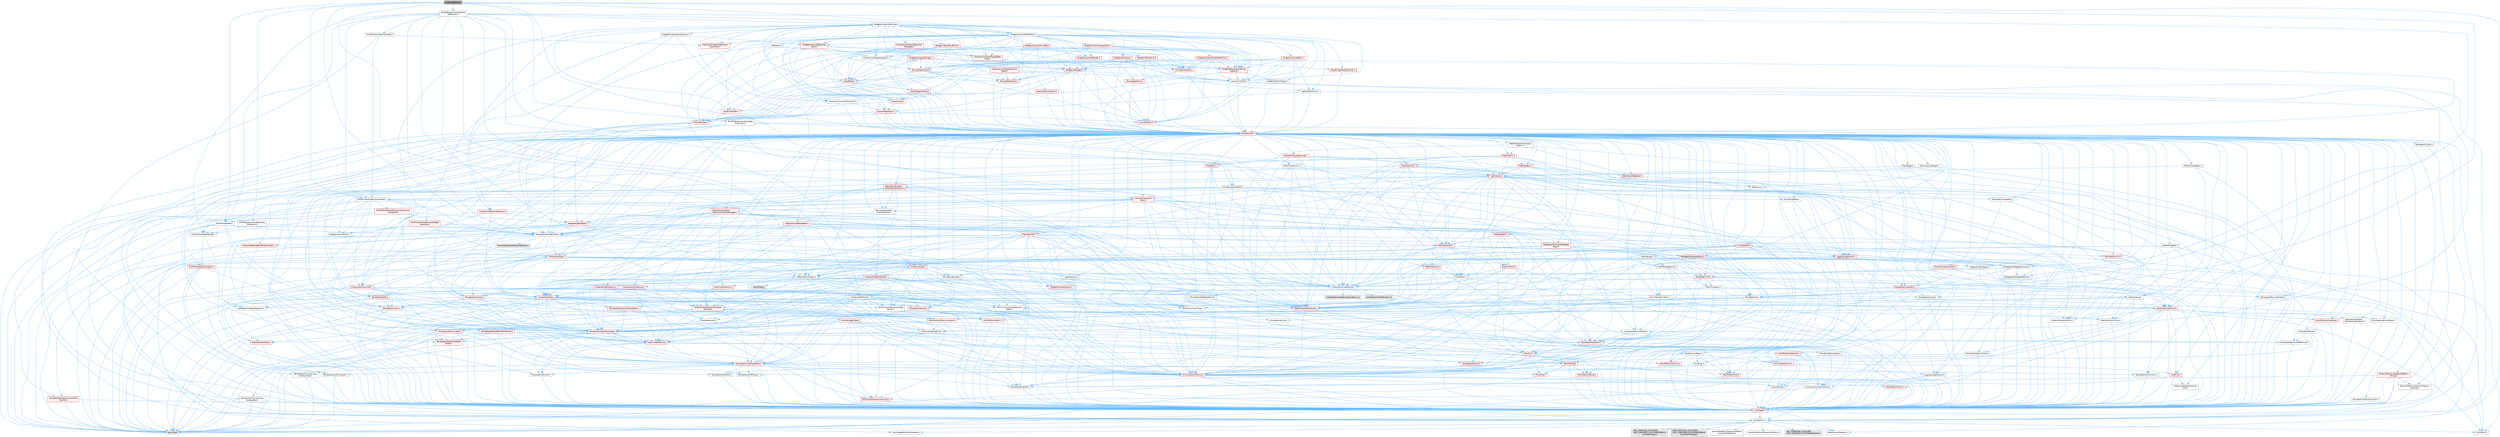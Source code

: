 digraph "OutlinerSpacer.h"
{
 // INTERACTIVE_SVG=YES
 // LATEX_PDF_SIZE
  bgcolor="transparent";
  edge [fontname=Helvetica,fontsize=10,labelfontname=Helvetica,labelfontsize=10];
  node [fontname=Helvetica,fontsize=10,shape=box,height=0.2,width=0.4];
  Node1 [id="Node000001",label="OutlinerSpacer.h",height=0.2,width=0.4,color="gray40", fillcolor="grey60", style="filled", fontcolor="black",tooltip=" "];
  Node1 -> Node2 [id="edge1_Node000001_Node000002",color="steelblue1",style="solid",tooltip=" "];
  Node2 [id="Node000002",label="HAL/Platform.h",height=0.2,width=0.4,color="grey40", fillcolor="white", style="filled",URL="$d9/dd0/Platform_8h.html",tooltip=" "];
  Node2 -> Node3 [id="edge2_Node000002_Node000003",color="steelblue1",style="solid",tooltip=" "];
  Node3 [id="Node000003",label="Misc/Build.h",height=0.2,width=0.4,color="grey40", fillcolor="white", style="filled",URL="$d3/dbb/Build_8h.html",tooltip=" "];
  Node2 -> Node4 [id="edge3_Node000002_Node000004",color="steelblue1",style="solid",tooltip=" "];
  Node4 [id="Node000004",label="Misc/LargeWorldCoordinates.h",height=0.2,width=0.4,color="grey40", fillcolor="white", style="filled",URL="$d2/dcb/LargeWorldCoordinates_8h.html",tooltip=" "];
  Node2 -> Node5 [id="edge4_Node000002_Node000005",color="steelblue1",style="solid",tooltip=" "];
  Node5 [id="Node000005",label="type_traits",height=0.2,width=0.4,color="grey60", fillcolor="#E0E0E0", style="filled",tooltip=" "];
  Node2 -> Node6 [id="edge5_Node000002_Node000006",color="steelblue1",style="solid",tooltip=" "];
  Node6 [id="Node000006",label="PreprocessorHelpers.h",height=0.2,width=0.4,color="grey40", fillcolor="white", style="filled",URL="$db/ddb/PreprocessorHelpers_8h.html",tooltip=" "];
  Node2 -> Node7 [id="edge6_Node000002_Node000007",color="steelblue1",style="solid",tooltip=" "];
  Node7 [id="Node000007",label="UBT_COMPILED_PLATFORM\l/UBT_COMPILED_PLATFORMPlatform\lCompilerPreSetup.h",height=0.2,width=0.4,color="grey60", fillcolor="#E0E0E0", style="filled",tooltip=" "];
  Node2 -> Node8 [id="edge7_Node000002_Node000008",color="steelblue1",style="solid",tooltip=" "];
  Node8 [id="Node000008",label="GenericPlatform/GenericPlatform\lCompilerPreSetup.h",height=0.2,width=0.4,color="grey40", fillcolor="white", style="filled",URL="$d9/dc8/GenericPlatformCompilerPreSetup_8h.html",tooltip=" "];
  Node2 -> Node9 [id="edge8_Node000002_Node000009",color="steelblue1",style="solid",tooltip=" "];
  Node9 [id="Node000009",label="GenericPlatform/GenericPlatform.h",height=0.2,width=0.4,color="grey40", fillcolor="white", style="filled",URL="$d6/d84/GenericPlatform_8h.html",tooltip=" "];
  Node2 -> Node10 [id="edge9_Node000002_Node000010",color="steelblue1",style="solid",tooltip=" "];
  Node10 [id="Node000010",label="UBT_COMPILED_PLATFORM\l/UBT_COMPILED_PLATFORMPlatform.h",height=0.2,width=0.4,color="grey60", fillcolor="#E0E0E0", style="filled",tooltip=" "];
  Node2 -> Node11 [id="edge10_Node000002_Node000011",color="steelblue1",style="solid",tooltip=" "];
  Node11 [id="Node000011",label="UBT_COMPILED_PLATFORM\l/UBT_COMPILED_PLATFORMPlatform\lCompilerSetup.h",height=0.2,width=0.4,color="grey60", fillcolor="#E0E0E0", style="filled",tooltip=" "];
  Node1 -> Node12 [id="edge11_Node000001_Node000012",color="steelblue1",style="solid",tooltip=" "];
  Node12 [id="Node000012",label="MVVM/Extensions/IGeometry\lExtension.h",height=0.2,width=0.4,color="grey40", fillcolor="white", style="filled",URL="$dc/d71/IGeometryExtension_8h.html",tooltip=" "];
  Node12 -> Node13 [id="edge12_Node000012_Node000013",color="steelblue1",style="solid",tooltip=" "];
  Node13 [id="Node000013",label="Templates/SharedPointer.h",height=0.2,width=0.4,color="grey40", fillcolor="white", style="filled",URL="$d2/d17/SharedPointer_8h.html",tooltip=" "];
  Node13 -> Node14 [id="edge13_Node000013_Node000014",color="steelblue1",style="solid",tooltip=" "];
  Node14 [id="Node000014",label="CoreTypes.h",height=0.2,width=0.4,color="red", fillcolor="#FFF0F0", style="filled",URL="$dc/dec/CoreTypes_8h.html",tooltip=" "];
  Node14 -> Node2 [id="edge14_Node000014_Node000002",color="steelblue1",style="solid",tooltip=" "];
  Node13 -> Node18 [id="edge15_Node000013_Node000018",color="steelblue1",style="solid",tooltip=" "];
  Node18 [id="Node000018",label="Misc/IntrusiveUnsetOptional\lState.h",height=0.2,width=0.4,color="grey40", fillcolor="white", style="filled",URL="$d2/d0a/IntrusiveUnsetOptionalState_8h.html",tooltip=" "];
  Node18 -> Node19 [id="edge16_Node000018_Node000019",color="steelblue1",style="solid",tooltip=" "];
  Node19 [id="Node000019",label="Misc/OptionalFwd.h",height=0.2,width=0.4,color="grey40", fillcolor="white", style="filled",URL="$dc/d50/OptionalFwd_8h.html",tooltip=" "];
  Node13 -> Node20 [id="edge17_Node000013_Node000020",color="steelblue1",style="solid",tooltip=" "];
  Node20 [id="Node000020",label="Templates/PointerIsConvertible\lFromTo.h",height=0.2,width=0.4,color="red", fillcolor="#FFF0F0", style="filled",URL="$d6/d65/PointerIsConvertibleFromTo_8h.html",tooltip=" "];
  Node20 -> Node14 [id="edge18_Node000020_Node000014",color="steelblue1",style="solid",tooltip=" "];
  Node20 -> Node5 [id="edge19_Node000020_Node000005",color="steelblue1",style="solid",tooltip=" "];
  Node13 -> Node24 [id="edge20_Node000013_Node000024",color="steelblue1",style="solid",tooltip=" "];
  Node24 [id="Node000024",label="Misc/AssertionMacros.h",height=0.2,width=0.4,color="red", fillcolor="#FFF0F0", style="filled",URL="$d0/dfa/AssertionMacros_8h.html",tooltip=" "];
  Node24 -> Node14 [id="edge21_Node000024_Node000014",color="steelblue1",style="solid",tooltip=" "];
  Node24 -> Node2 [id="edge22_Node000024_Node000002",color="steelblue1",style="solid",tooltip=" "];
  Node24 -> Node25 [id="edge23_Node000024_Node000025",color="steelblue1",style="solid",tooltip=" "];
  Node25 [id="Node000025",label="HAL/PlatformMisc.h",height=0.2,width=0.4,color="red", fillcolor="#FFF0F0", style="filled",URL="$d0/df5/PlatformMisc_8h.html",tooltip=" "];
  Node25 -> Node14 [id="edge24_Node000025_Node000014",color="steelblue1",style="solid",tooltip=" "];
  Node24 -> Node6 [id="edge25_Node000024_Node000006",color="steelblue1",style="solid",tooltip=" "];
  Node24 -> Node60 [id="edge26_Node000024_Node000060",color="steelblue1",style="solid",tooltip=" "];
  Node60 [id="Node000060",label="Templates/EnableIf.h",height=0.2,width=0.4,color="grey40", fillcolor="white", style="filled",URL="$d7/d60/EnableIf_8h.html",tooltip=" "];
  Node60 -> Node14 [id="edge27_Node000060_Node000014",color="steelblue1",style="solid",tooltip=" "];
  Node24 -> Node66 [id="edge28_Node000024_Node000066",color="steelblue1",style="solid",tooltip=" "];
  Node66 [id="Node000066",label="Misc/VarArgs.h",height=0.2,width=0.4,color="grey40", fillcolor="white", style="filled",URL="$d5/d6f/VarArgs_8h.html",tooltip=" "];
  Node66 -> Node14 [id="edge29_Node000066_Node000014",color="steelblue1",style="solid",tooltip=" "];
  Node13 -> Node74 [id="edge30_Node000013_Node000074",color="steelblue1",style="solid",tooltip=" "];
  Node74 [id="Node000074",label="HAL/UnrealMemory.h",height=0.2,width=0.4,color="red", fillcolor="#FFF0F0", style="filled",URL="$d9/d96/UnrealMemory_8h.html",tooltip=" "];
  Node74 -> Node14 [id="edge31_Node000074_Node000014",color="steelblue1",style="solid",tooltip=" "];
  Node74 -> Node78 [id="edge32_Node000074_Node000078",color="steelblue1",style="solid",tooltip=" "];
  Node78 [id="Node000078",label="HAL/MemoryBase.h",height=0.2,width=0.4,color="grey40", fillcolor="white", style="filled",URL="$d6/d9f/MemoryBase_8h.html",tooltip=" "];
  Node78 -> Node14 [id="edge33_Node000078_Node000014",color="steelblue1",style="solid",tooltip=" "];
  Node78 -> Node53 [id="edge34_Node000078_Node000053",color="steelblue1",style="solid",tooltip=" "];
  Node53 [id="Node000053",label="HAL/PlatformAtomics.h",height=0.2,width=0.4,color="red", fillcolor="#FFF0F0", style="filled",URL="$d3/d36/PlatformAtomics_8h.html",tooltip=" "];
  Node53 -> Node14 [id="edge35_Node000053_Node000014",color="steelblue1",style="solid",tooltip=" "];
  Node78 -> Node36 [id="edge36_Node000078_Node000036",color="steelblue1",style="solid",tooltip=" "];
  Node36 [id="Node000036",label="HAL/PlatformCrt.h",height=0.2,width=0.4,color="red", fillcolor="#FFF0F0", style="filled",URL="$d8/d75/PlatformCrt_8h.html",tooltip=" "];
  Node78 -> Node79 [id="edge37_Node000078_Node000079",color="steelblue1",style="solid",tooltip=" "];
  Node79 [id="Node000079",label="Misc/Exec.h",height=0.2,width=0.4,color="grey40", fillcolor="white", style="filled",URL="$de/ddb/Exec_8h.html",tooltip=" "];
  Node79 -> Node14 [id="edge38_Node000079_Node000014",color="steelblue1",style="solid",tooltip=" "];
  Node79 -> Node24 [id="edge39_Node000079_Node000024",color="steelblue1",style="solid",tooltip=" "];
  Node78 -> Node80 [id="edge40_Node000078_Node000080",color="steelblue1",style="solid",tooltip=" "];
  Node80 [id="Node000080",label="Misc/OutputDevice.h",height=0.2,width=0.4,color="red", fillcolor="#FFF0F0", style="filled",URL="$d7/d32/OutputDevice_8h.html",tooltip=" "];
  Node80 -> Node31 [id="edge41_Node000080_Node000031",color="steelblue1",style="solid",tooltip=" "];
  Node31 [id="Node000031",label="CoreFwd.h",height=0.2,width=0.4,color="red", fillcolor="#FFF0F0", style="filled",URL="$d1/d1e/CoreFwd_8h.html",tooltip=" "];
  Node31 -> Node14 [id="edge42_Node000031_Node000014",color="steelblue1",style="solid",tooltip=" "];
  Node31 -> Node32 [id="edge43_Node000031_Node000032",color="steelblue1",style="solid",tooltip=" "];
  Node32 [id="Node000032",label="Containers/ContainersFwd.h",height=0.2,width=0.4,color="grey40", fillcolor="white", style="filled",URL="$d4/d0a/ContainersFwd_8h.html",tooltip=" "];
  Node32 -> Node2 [id="edge44_Node000032_Node000002",color="steelblue1",style="solid",tooltip=" "];
  Node32 -> Node14 [id="edge45_Node000032_Node000014",color="steelblue1",style="solid",tooltip=" "];
  Node32 -> Node30 [id="edge46_Node000032_Node000030",color="steelblue1",style="solid",tooltip=" "];
  Node30 [id="Node000030",label="Traits/IsContiguousContainer.h",height=0.2,width=0.4,color="red", fillcolor="#FFF0F0", style="filled",URL="$d5/d3c/IsContiguousContainer_8h.html",tooltip=" "];
  Node30 -> Node14 [id="edge47_Node000030_Node000014",color="steelblue1",style="solid",tooltip=" "];
  Node31 -> Node34 [id="edge48_Node000031_Node000034",color="steelblue1",style="solid",tooltip=" "];
  Node34 [id="Node000034",label="UObject/UObjectHierarchy\lFwd.h",height=0.2,width=0.4,color="grey40", fillcolor="white", style="filled",URL="$d3/d13/UObjectHierarchyFwd_8h.html",tooltip=" "];
  Node80 -> Node14 [id="edge49_Node000080_Node000014",color="steelblue1",style="solid",tooltip=" "];
  Node80 -> Node81 [id="edge50_Node000080_Node000081",color="steelblue1",style="solid",tooltip=" "];
  Node81 [id="Node000081",label="Logging/LogVerbosity.h",height=0.2,width=0.4,color="grey40", fillcolor="white", style="filled",URL="$d2/d8f/LogVerbosity_8h.html",tooltip=" "];
  Node81 -> Node14 [id="edge51_Node000081_Node000014",color="steelblue1",style="solid",tooltip=" "];
  Node80 -> Node66 [id="edge52_Node000080_Node000066",color="steelblue1",style="solid",tooltip=" "];
  Node78 -> Node82 [id="edge53_Node000078_Node000082",color="steelblue1",style="solid",tooltip=" "];
  Node82 [id="Node000082",label="Templates/Atomic.h",height=0.2,width=0.4,color="red", fillcolor="#FFF0F0", style="filled",URL="$d3/d91/Atomic_8h.html",tooltip=" "];
  Node74 -> Node91 [id="edge54_Node000074_Node000091",color="steelblue1",style="solid",tooltip=" "];
  Node91 [id="Node000091",label="HAL/PlatformMemory.h",height=0.2,width=0.4,color="red", fillcolor="#FFF0F0", style="filled",URL="$de/d68/PlatformMemory_8h.html",tooltip=" "];
  Node91 -> Node14 [id="edge55_Node000091_Node000014",color="steelblue1",style="solid",tooltip=" "];
  Node74 -> Node94 [id="edge56_Node000074_Node000094",color="steelblue1",style="solid",tooltip=" "];
  Node94 [id="Node000094",label="Templates/IsPointer.h",height=0.2,width=0.4,color="grey40", fillcolor="white", style="filled",URL="$d7/d05/IsPointer_8h.html",tooltip=" "];
  Node94 -> Node14 [id="edge57_Node000094_Node000014",color="steelblue1",style="solid",tooltip=" "];
  Node13 -> Node95 [id="edge58_Node000013_Node000095",color="steelblue1",style="solid",tooltip=" "];
  Node95 [id="Node000095",label="Containers/Array.h",height=0.2,width=0.4,color="red", fillcolor="#FFF0F0", style="filled",URL="$df/dd0/Array_8h.html",tooltip=" "];
  Node95 -> Node14 [id="edge59_Node000095_Node000014",color="steelblue1",style="solid",tooltip=" "];
  Node95 -> Node24 [id="edge60_Node000095_Node000024",color="steelblue1",style="solid",tooltip=" "];
  Node95 -> Node18 [id="edge61_Node000095_Node000018",color="steelblue1",style="solid",tooltip=" "];
  Node95 -> Node74 [id="edge62_Node000095_Node000074",color="steelblue1",style="solid",tooltip=" "];
  Node95 -> Node98 [id="edge63_Node000095_Node000098",color="steelblue1",style="solid",tooltip=" "];
  Node98 [id="Node000098",label="Templates/UnrealTypeTraits.h",height=0.2,width=0.4,color="red", fillcolor="#FFF0F0", style="filled",URL="$d2/d2d/UnrealTypeTraits_8h.html",tooltip=" "];
  Node98 -> Node14 [id="edge64_Node000098_Node000014",color="steelblue1",style="solid",tooltip=" "];
  Node98 -> Node94 [id="edge65_Node000098_Node000094",color="steelblue1",style="solid",tooltip=" "];
  Node98 -> Node24 [id="edge66_Node000098_Node000024",color="steelblue1",style="solid",tooltip=" "];
  Node98 -> Node87 [id="edge67_Node000098_Node000087",color="steelblue1",style="solid",tooltip=" "];
  Node87 [id="Node000087",label="Templates/AndOrNot.h",height=0.2,width=0.4,color="grey40", fillcolor="white", style="filled",URL="$db/d0a/AndOrNot_8h.html",tooltip=" "];
  Node87 -> Node14 [id="edge68_Node000087_Node000014",color="steelblue1",style="solid",tooltip=" "];
  Node98 -> Node60 [id="edge69_Node000098_Node000060",color="steelblue1",style="solid",tooltip=" "];
  Node98 -> Node99 [id="edge70_Node000098_Node000099",color="steelblue1",style="solid",tooltip=" "];
  Node99 [id="Node000099",label="Templates/IsArithmetic.h",height=0.2,width=0.4,color="grey40", fillcolor="white", style="filled",URL="$d2/d5d/IsArithmetic_8h.html",tooltip=" "];
  Node99 -> Node14 [id="edge71_Node000099_Node000014",color="steelblue1",style="solid",tooltip=" "];
  Node98 -> Node101 [id="edge72_Node000098_Node000101",color="steelblue1",style="solid",tooltip=" "];
  Node101 [id="Node000101",label="Templates/IsPODType.h",height=0.2,width=0.4,color="grey40", fillcolor="white", style="filled",URL="$d7/db1/IsPODType_8h.html",tooltip=" "];
  Node101 -> Node14 [id="edge73_Node000101_Node000014",color="steelblue1",style="solid",tooltip=" "];
  Node98 -> Node102 [id="edge74_Node000098_Node000102",color="steelblue1",style="solid",tooltip=" "];
  Node102 [id="Node000102",label="Templates/IsUECoreType.h",height=0.2,width=0.4,color="grey40", fillcolor="white", style="filled",URL="$d1/db8/IsUECoreType_8h.html",tooltip=" "];
  Node102 -> Node14 [id="edge75_Node000102_Node000014",color="steelblue1",style="solid",tooltip=" "];
  Node102 -> Node5 [id="edge76_Node000102_Node000005",color="steelblue1",style="solid",tooltip=" "];
  Node98 -> Node88 [id="edge77_Node000098_Node000088",color="steelblue1",style="solid",tooltip=" "];
  Node88 [id="Node000088",label="Templates/IsTriviallyCopy\lConstructible.h",height=0.2,width=0.4,color="grey40", fillcolor="white", style="filled",URL="$d3/d78/IsTriviallyCopyConstructible_8h.html",tooltip=" "];
  Node88 -> Node14 [id="edge78_Node000088_Node000014",color="steelblue1",style="solid",tooltip=" "];
  Node88 -> Node5 [id="edge79_Node000088_Node000005",color="steelblue1",style="solid",tooltip=" "];
  Node95 -> Node103 [id="edge80_Node000095_Node000103",color="steelblue1",style="solid",tooltip=" "];
  Node103 [id="Node000103",label="Templates/UnrealTemplate.h",height=0.2,width=0.4,color="red", fillcolor="#FFF0F0", style="filled",URL="$d4/d24/UnrealTemplate_8h.html",tooltip=" "];
  Node103 -> Node14 [id="edge81_Node000103_Node000014",color="steelblue1",style="solid",tooltip=" "];
  Node103 -> Node94 [id="edge82_Node000103_Node000094",color="steelblue1",style="solid",tooltip=" "];
  Node103 -> Node74 [id="edge83_Node000103_Node000074",color="steelblue1",style="solid",tooltip=" "];
  Node103 -> Node98 [id="edge84_Node000103_Node000098",color="steelblue1",style="solid",tooltip=" "];
  Node103 -> Node105 [id="edge85_Node000103_Node000105",color="steelblue1",style="solid",tooltip=" "];
  Node105 [id="Node000105",label="Templates/RemoveReference.h",height=0.2,width=0.4,color="grey40", fillcolor="white", style="filled",URL="$da/dbe/RemoveReference_8h.html",tooltip=" "];
  Node105 -> Node14 [id="edge86_Node000105_Node000014",color="steelblue1",style="solid",tooltip=" "];
  Node103 -> Node106 [id="edge87_Node000103_Node000106",color="steelblue1",style="solid",tooltip=" "];
  Node106 [id="Node000106",label="Templates/TypeCompatible\lBytes.h",height=0.2,width=0.4,color="red", fillcolor="#FFF0F0", style="filled",URL="$df/d0a/TypeCompatibleBytes_8h.html",tooltip=" "];
  Node106 -> Node14 [id="edge88_Node000106_Node000014",color="steelblue1",style="solid",tooltip=" "];
  Node106 -> Node5 [id="edge89_Node000106_Node000005",color="steelblue1",style="solid",tooltip=" "];
  Node103 -> Node30 [id="edge90_Node000103_Node000030",color="steelblue1",style="solid",tooltip=" "];
  Node103 -> Node5 [id="edge91_Node000103_Node000005",color="steelblue1",style="solid",tooltip=" "];
  Node95 -> Node109 [id="edge92_Node000095_Node000109",color="steelblue1",style="solid",tooltip=" "];
  Node109 [id="Node000109",label="Containers/ContainerAllocation\lPolicies.h",height=0.2,width=0.4,color="red", fillcolor="#FFF0F0", style="filled",URL="$d7/dff/ContainerAllocationPolicies_8h.html",tooltip=" "];
  Node109 -> Node14 [id="edge93_Node000109_Node000014",color="steelblue1",style="solid",tooltip=" "];
  Node109 -> Node109 [id="edge94_Node000109_Node000109",color="steelblue1",style="solid",tooltip=" "];
  Node109 -> Node111 [id="edge95_Node000109_Node000111",color="steelblue1",style="solid",tooltip=" "];
  Node111 [id="Node000111",label="HAL/PlatformMath.h",height=0.2,width=0.4,color="red", fillcolor="#FFF0F0", style="filled",URL="$dc/d53/PlatformMath_8h.html",tooltip=" "];
  Node111 -> Node14 [id="edge96_Node000111_Node000014",color="steelblue1",style="solid",tooltip=" "];
  Node109 -> Node74 [id="edge97_Node000109_Node000074",color="steelblue1",style="solid",tooltip=" "];
  Node109 -> Node46 [id="edge98_Node000109_Node000046",color="steelblue1",style="solid",tooltip=" "];
  Node46 [id="Node000046",label="Math/NumericLimits.h",height=0.2,width=0.4,color="grey40", fillcolor="white", style="filled",URL="$df/d1b/NumericLimits_8h.html",tooltip=" "];
  Node46 -> Node14 [id="edge99_Node000046_Node000014",color="steelblue1",style="solid",tooltip=" "];
  Node109 -> Node24 [id="edge100_Node000109_Node000024",color="steelblue1",style="solid",tooltip=" "];
  Node109 -> Node120 [id="edge101_Node000109_Node000120",color="steelblue1",style="solid",tooltip=" "];
  Node120 [id="Node000120",label="Templates/MemoryOps.h",height=0.2,width=0.4,color="red", fillcolor="#FFF0F0", style="filled",URL="$db/dea/MemoryOps_8h.html",tooltip=" "];
  Node120 -> Node14 [id="edge102_Node000120_Node000014",color="steelblue1",style="solid",tooltip=" "];
  Node120 -> Node74 [id="edge103_Node000120_Node000074",color="steelblue1",style="solid",tooltip=" "];
  Node120 -> Node89 [id="edge104_Node000120_Node000089",color="steelblue1",style="solid",tooltip=" "];
  Node89 [id="Node000089",label="Templates/IsTriviallyCopy\lAssignable.h",height=0.2,width=0.4,color="grey40", fillcolor="white", style="filled",URL="$d2/df2/IsTriviallyCopyAssignable_8h.html",tooltip=" "];
  Node89 -> Node14 [id="edge105_Node000089_Node000014",color="steelblue1",style="solid",tooltip=" "];
  Node89 -> Node5 [id="edge106_Node000089_Node000005",color="steelblue1",style="solid",tooltip=" "];
  Node120 -> Node88 [id="edge107_Node000120_Node000088",color="steelblue1",style="solid",tooltip=" "];
  Node120 -> Node98 [id="edge108_Node000120_Node000098",color="steelblue1",style="solid",tooltip=" "];
  Node120 -> Node5 [id="edge109_Node000120_Node000005",color="steelblue1",style="solid",tooltip=" "];
  Node109 -> Node106 [id="edge110_Node000109_Node000106",color="steelblue1",style="solid",tooltip=" "];
  Node109 -> Node5 [id="edge111_Node000109_Node000005",color="steelblue1",style="solid",tooltip=" "];
  Node95 -> Node122 [id="edge112_Node000095_Node000122",color="steelblue1",style="solid",tooltip=" "];
  Node122 [id="Node000122",label="Serialization/Archive.h",height=0.2,width=0.4,color="red", fillcolor="#FFF0F0", style="filled",URL="$d7/d3b/Archive_8h.html",tooltip=" "];
  Node122 -> Node31 [id="edge113_Node000122_Node000031",color="steelblue1",style="solid",tooltip=" "];
  Node122 -> Node14 [id="edge114_Node000122_Node000014",color="steelblue1",style="solid",tooltip=" "];
  Node122 -> Node123 [id="edge115_Node000122_Node000123",color="steelblue1",style="solid",tooltip=" "];
  Node123 [id="Node000123",label="HAL/PlatformProperties.h",height=0.2,width=0.4,color="red", fillcolor="#FFF0F0", style="filled",URL="$d9/db0/PlatformProperties_8h.html",tooltip=" "];
  Node123 -> Node14 [id="edge116_Node000123_Node000014",color="steelblue1",style="solid",tooltip=" "];
  Node122 -> Node126 [id="edge117_Node000122_Node000126",color="steelblue1",style="solid",tooltip=" "];
  Node126 [id="Node000126",label="Internationalization\l/TextNamespaceFwd.h",height=0.2,width=0.4,color="grey40", fillcolor="white", style="filled",URL="$d8/d97/TextNamespaceFwd_8h.html",tooltip=" "];
  Node126 -> Node14 [id="edge118_Node000126_Node000014",color="steelblue1",style="solid",tooltip=" "];
  Node122 -> Node24 [id="edge119_Node000122_Node000024",color="steelblue1",style="solid",tooltip=" "];
  Node122 -> Node3 [id="edge120_Node000122_Node000003",color="steelblue1",style="solid",tooltip=" "];
  Node122 -> Node127 [id="edge121_Node000122_Node000127",color="steelblue1",style="solid",tooltip=" "];
  Node127 [id="Node000127",label="Misc/EngineVersionBase.h",height=0.2,width=0.4,color="grey40", fillcolor="white", style="filled",URL="$d5/d2b/EngineVersionBase_8h.html",tooltip=" "];
  Node127 -> Node14 [id="edge122_Node000127_Node000014",color="steelblue1",style="solid",tooltip=" "];
  Node122 -> Node66 [id="edge123_Node000122_Node000066",color="steelblue1",style="solid",tooltip=" "];
  Node122 -> Node60 [id="edge124_Node000122_Node000060",color="steelblue1",style="solid",tooltip=" "];
  Node122 -> Node130 [id="edge125_Node000122_Node000130",color="steelblue1",style="solid",tooltip=" "];
  Node130 [id="Node000130",label="Templates/IsEnumClass.h",height=0.2,width=0.4,color="grey40", fillcolor="white", style="filled",URL="$d7/d15/IsEnumClass_8h.html",tooltip=" "];
  Node130 -> Node14 [id="edge126_Node000130_Node000014",color="steelblue1",style="solid",tooltip=" "];
  Node130 -> Node87 [id="edge127_Node000130_Node000087",color="steelblue1",style="solid",tooltip=" "];
  Node122 -> Node103 [id="edge128_Node000122_Node000103",color="steelblue1",style="solid",tooltip=" "];
  Node122 -> Node131 [id="edge129_Node000122_Node000131",color="steelblue1",style="solid",tooltip=" "];
  Node131 [id="Node000131",label="UObject/ObjectVersion.h",height=0.2,width=0.4,color="grey40", fillcolor="white", style="filled",URL="$da/d63/ObjectVersion_8h.html",tooltip=" "];
  Node131 -> Node14 [id="edge130_Node000131_Node000014",color="steelblue1",style="solid",tooltip=" "];
  Node95 -> Node132 [id="edge131_Node000095_Node000132",color="steelblue1",style="solid",tooltip=" "];
  Node132 [id="Node000132",label="Serialization/MemoryImage\lWriter.h",height=0.2,width=0.4,color="grey40", fillcolor="white", style="filled",URL="$d0/d08/MemoryImageWriter_8h.html",tooltip=" "];
  Node132 -> Node14 [id="edge132_Node000132_Node000014",color="steelblue1",style="solid",tooltip=" "];
  Node132 -> Node133 [id="edge133_Node000132_Node000133",color="steelblue1",style="solid",tooltip=" "];
  Node133 [id="Node000133",label="Serialization/MemoryLayout.h",height=0.2,width=0.4,color="red", fillcolor="#FFF0F0", style="filled",URL="$d7/d66/MemoryLayout_8h.html",tooltip=" "];
  Node133 -> Node136 [id="edge134_Node000133_Node000136",color="steelblue1",style="solid",tooltip=" "];
  Node136 [id="Node000136",label="Containers/EnumAsByte.h",height=0.2,width=0.4,color="grey40", fillcolor="white", style="filled",URL="$d6/d9a/EnumAsByte_8h.html",tooltip=" "];
  Node136 -> Node14 [id="edge135_Node000136_Node000014",color="steelblue1",style="solid",tooltip=" "];
  Node136 -> Node101 [id="edge136_Node000136_Node000101",color="steelblue1",style="solid",tooltip=" "];
  Node136 -> Node137 [id="edge137_Node000136_Node000137",color="steelblue1",style="solid",tooltip=" "];
  Node137 [id="Node000137",label="Templates/TypeHash.h",height=0.2,width=0.4,color="red", fillcolor="#FFF0F0", style="filled",URL="$d1/d62/TypeHash_8h.html",tooltip=" "];
  Node137 -> Node14 [id="edge138_Node000137_Node000014",color="steelblue1",style="solid",tooltip=" "];
  Node137 -> Node138 [id="edge139_Node000137_Node000138",color="steelblue1",style="solid",tooltip=" "];
  Node138 [id="Node000138",label="Misc/Crc.h",height=0.2,width=0.4,color="red", fillcolor="#FFF0F0", style="filled",URL="$d4/dd2/Crc_8h.html",tooltip=" "];
  Node138 -> Node14 [id="edge140_Node000138_Node000014",color="steelblue1",style="solid",tooltip=" "];
  Node138 -> Node76 [id="edge141_Node000138_Node000076",color="steelblue1",style="solid",tooltip=" "];
  Node76 [id="Node000076",label="HAL/PlatformString.h",height=0.2,width=0.4,color="red", fillcolor="#FFF0F0", style="filled",URL="$db/db5/PlatformString_8h.html",tooltip=" "];
  Node76 -> Node14 [id="edge142_Node000076_Node000014",color="steelblue1",style="solid",tooltip=" "];
  Node138 -> Node24 [id="edge143_Node000138_Node000024",color="steelblue1",style="solid",tooltip=" "];
  Node138 -> Node139 [id="edge144_Node000138_Node000139",color="steelblue1",style="solid",tooltip=" "];
  Node139 [id="Node000139",label="Misc/CString.h",height=0.2,width=0.4,color="red", fillcolor="#FFF0F0", style="filled",URL="$d2/d49/CString_8h.html",tooltip=" "];
  Node139 -> Node14 [id="edge145_Node000139_Node000014",color="steelblue1",style="solid",tooltip=" "];
  Node139 -> Node36 [id="edge146_Node000139_Node000036",color="steelblue1",style="solid",tooltip=" "];
  Node139 -> Node76 [id="edge147_Node000139_Node000076",color="steelblue1",style="solid",tooltip=" "];
  Node139 -> Node24 [id="edge148_Node000139_Node000024",color="steelblue1",style="solid",tooltip=" "];
  Node139 -> Node140 [id="edge149_Node000139_Node000140",color="steelblue1",style="solid",tooltip=" "];
  Node140 [id="Node000140",label="Misc/Char.h",height=0.2,width=0.4,color="red", fillcolor="#FFF0F0", style="filled",URL="$d0/d58/Char_8h.html",tooltip=" "];
  Node140 -> Node14 [id="edge150_Node000140_Node000014",color="steelblue1",style="solid",tooltip=" "];
  Node140 -> Node5 [id="edge151_Node000140_Node000005",color="steelblue1",style="solid",tooltip=" "];
  Node139 -> Node66 [id="edge152_Node000139_Node000066",color="steelblue1",style="solid",tooltip=" "];
  Node138 -> Node140 [id="edge153_Node000138_Node000140",color="steelblue1",style="solid",tooltip=" "];
  Node138 -> Node98 [id="edge154_Node000138_Node000098",color="steelblue1",style="solid",tooltip=" "];
  Node137 -> Node5 [id="edge155_Node000137_Node000005",color="steelblue1",style="solid",tooltip=" "];
  Node133 -> Node27 [id="edge156_Node000133_Node000027",color="steelblue1",style="solid",tooltip=" "];
  Node27 [id="Node000027",label="Containers/StringFwd.h",height=0.2,width=0.4,color="grey40", fillcolor="white", style="filled",URL="$df/d37/StringFwd_8h.html",tooltip=" "];
  Node27 -> Node14 [id="edge157_Node000027_Node000014",color="steelblue1",style="solid",tooltip=" "];
  Node27 -> Node28 [id="edge158_Node000027_Node000028",color="steelblue1",style="solid",tooltip=" "];
  Node28 [id="Node000028",label="Traits/ElementType.h",height=0.2,width=0.4,color="red", fillcolor="#FFF0F0", style="filled",URL="$d5/d4f/ElementType_8h.html",tooltip=" "];
  Node28 -> Node2 [id="edge159_Node000028_Node000002",color="steelblue1",style="solid",tooltip=" "];
  Node28 -> Node5 [id="edge160_Node000028_Node000005",color="steelblue1",style="solid",tooltip=" "];
  Node27 -> Node30 [id="edge161_Node000027_Node000030",color="steelblue1",style="solid",tooltip=" "];
  Node133 -> Node74 [id="edge162_Node000133_Node000074",color="steelblue1",style="solid",tooltip=" "];
  Node133 -> Node60 [id="edge163_Node000133_Node000060",color="steelblue1",style="solid",tooltip=" "];
  Node133 -> Node103 [id="edge164_Node000133_Node000103",color="steelblue1",style="solid",tooltip=" "];
  Node95 -> Node148 [id="edge165_Node000095_Node000148",color="steelblue1",style="solid",tooltip=" "];
  Node148 [id="Node000148",label="Templates/Invoke.h",height=0.2,width=0.4,color="red", fillcolor="#FFF0F0", style="filled",URL="$d7/deb/Invoke_8h.html",tooltip=" "];
  Node148 -> Node14 [id="edge166_Node000148_Node000014",color="steelblue1",style="solid",tooltip=" "];
  Node148 -> Node103 [id="edge167_Node000148_Node000103",color="steelblue1",style="solid",tooltip=" "];
  Node148 -> Node5 [id="edge168_Node000148_Node000005",color="steelblue1",style="solid",tooltip=" "];
  Node95 -> Node153 [id="edge169_Node000095_Node000153",color="steelblue1",style="solid",tooltip=" "];
  Node153 [id="Node000153",label="Templates/Less.h",height=0.2,width=0.4,color="grey40", fillcolor="white", style="filled",URL="$de/dc8/Less_8h.html",tooltip=" "];
  Node153 -> Node14 [id="edge170_Node000153_Node000014",color="steelblue1",style="solid",tooltip=" "];
  Node153 -> Node103 [id="edge171_Node000153_Node000103",color="steelblue1",style="solid",tooltip=" "];
  Node95 -> Node160 [id="edge172_Node000095_Node000160",color="steelblue1",style="solid",tooltip=" "];
  Node160 [id="Node000160",label="Templates/Sorting.h",height=0.2,width=0.4,color="red", fillcolor="#FFF0F0", style="filled",URL="$d3/d9e/Sorting_8h.html",tooltip=" "];
  Node160 -> Node14 [id="edge173_Node000160_Node000014",color="steelblue1",style="solid",tooltip=" "];
  Node160 -> Node111 [id="edge174_Node000160_Node000111",color="steelblue1",style="solid",tooltip=" "];
  Node160 -> Node153 [id="edge175_Node000160_Node000153",color="steelblue1",style="solid",tooltip=" "];
  Node95 -> Node164 [id="edge176_Node000095_Node000164",color="steelblue1",style="solid",tooltip=" "];
  Node164 [id="Node000164",label="Templates/AlignmentTemplates.h",height=0.2,width=0.4,color="red", fillcolor="#FFF0F0", style="filled",URL="$dd/d32/AlignmentTemplates_8h.html",tooltip=" "];
  Node164 -> Node14 [id="edge177_Node000164_Node000014",color="steelblue1",style="solid",tooltip=" "];
  Node164 -> Node94 [id="edge178_Node000164_Node000094",color="steelblue1",style="solid",tooltip=" "];
  Node95 -> Node28 [id="edge179_Node000095_Node000028",color="steelblue1",style="solid",tooltip=" "];
  Node95 -> Node5 [id="edge180_Node000095_Node000005",color="steelblue1",style="solid",tooltip=" "];
  Node13 -> Node165 [id="edge181_Node000013_Node000165",color="steelblue1",style="solid",tooltip=" "];
  Node165 [id="Node000165",label="Containers/Map.h",height=0.2,width=0.4,color="red", fillcolor="#FFF0F0", style="filled",URL="$df/d79/Map_8h.html",tooltip=" "];
  Node165 -> Node14 [id="edge182_Node000165_Node000014",color="steelblue1",style="solid",tooltip=" "];
  Node165 -> Node166 [id="edge183_Node000165_Node000166",color="steelblue1",style="solid",tooltip=" "];
  Node166 [id="Node000166",label="Algo/Reverse.h",height=0.2,width=0.4,color="grey40", fillcolor="white", style="filled",URL="$d5/d93/Reverse_8h.html",tooltip=" "];
  Node166 -> Node14 [id="edge184_Node000166_Node000014",color="steelblue1",style="solid",tooltip=" "];
  Node166 -> Node103 [id="edge185_Node000166_Node000103",color="steelblue1",style="solid",tooltip=" "];
  Node165 -> Node167 [id="edge186_Node000165_Node000167",color="steelblue1",style="solid",tooltip=" "];
  Node167 [id="Node000167",label="Containers/Set.h",height=0.2,width=0.4,color="red", fillcolor="#FFF0F0", style="filled",URL="$d4/d45/Set_8h.html",tooltip=" "];
  Node167 -> Node109 [id="edge187_Node000167_Node000109",color="steelblue1",style="solid",tooltip=" "];
  Node167 -> Node169 [id="edge188_Node000167_Node000169",color="steelblue1",style="solid",tooltip=" "];
  Node169 [id="Node000169",label="Containers/SparseArray.h",height=0.2,width=0.4,color="red", fillcolor="#FFF0F0", style="filled",URL="$d5/dbf/SparseArray_8h.html",tooltip=" "];
  Node169 -> Node14 [id="edge189_Node000169_Node000014",color="steelblue1",style="solid",tooltip=" "];
  Node169 -> Node24 [id="edge190_Node000169_Node000024",color="steelblue1",style="solid",tooltip=" "];
  Node169 -> Node74 [id="edge191_Node000169_Node000074",color="steelblue1",style="solid",tooltip=" "];
  Node169 -> Node98 [id="edge192_Node000169_Node000098",color="steelblue1",style="solid",tooltip=" "];
  Node169 -> Node103 [id="edge193_Node000169_Node000103",color="steelblue1",style="solid",tooltip=" "];
  Node169 -> Node109 [id="edge194_Node000169_Node000109",color="steelblue1",style="solid",tooltip=" "];
  Node169 -> Node153 [id="edge195_Node000169_Node000153",color="steelblue1",style="solid",tooltip=" "];
  Node169 -> Node95 [id="edge196_Node000169_Node000095",color="steelblue1",style="solid",tooltip=" "];
  Node169 -> Node163 [id="edge197_Node000169_Node000163",color="steelblue1",style="solid",tooltip=" "];
  Node163 [id="Node000163",label="Math/UnrealMathUtility.h",height=0.2,width=0.4,color="red", fillcolor="#FFF0F0", style="filled",URL="$db/db8/UnrealMathUtility_8h.html",tooltip=" "];
  Node163 -> Node14 [id="edge198_Node000163_Node000014",color="steelblue1",style="solid",tooltip=" "];
  Node163 -> Node24 [id="edge199_Node000163_Node000024",color="steelblue1",style="solid",tooltip=" "];
  Node163 -> Node111 [id="edge200_Node000163_Node000111",color="steelblue1",style="solid",tooltip=" "];
  Node169 -> Node170 [id="edge201_Node000169_Node000170",color="steelblue1",style="solid",tooltip=" "];
  Node170 [id="Node000170",label="Containers/ScriptArray.h",height=0.2,width=0.4,color="red", fillcolor="#FFF0F0", style="filled",URL="$dc/daf/ScriptArray_8h.html",tooltip=" "];
  Node170 -> Node14 [id="edge202_Node000170_Node000014",color="steelblue1",style="solid",tooltip=" "];
  Node170 -> Node24 [id="edge203_Node000170_Node000024",color="steelblue1",style="solid",tooltip=" "];
  Node170 -> Node74 [id="edge204_Node000170_Node000074",color="steelblue1",style="solid",tooltip=" "];
  Node170 -> Node109 [id="edge205_Node000170_Node000109",color="steelblue1",style="solid",tooltip=" "];
  Node170 -> Node95 [id="edge206_Node000170_Node000095",color="steelblue1",style="solid",tooltip=" "];
  Node169 -> Node171 [id="edge207_Node000169_Node000171",color="steelblue1",style="solid",tooltip=" "];
  Node171 [id="Node000171",label="Containers/BitArray.h",height=0.2,width=0.4,color="grey40", fillcolor="white", style="filled",URL="$d1/de4/BitArray_8h.html",tooltip=" "];
  Node171 -> Node109 [id="edge208_Node000171_Node000109",color="steelblue1",style="solid",tooltip=" "];
  Node171 -> Node14 [id="edge209_Node000171_Node000014",color="steelblue1",style="solid",tooltip=" "];
  Node171 -> Node53 [id="edge210_Node000171_Node000053",color="steelblue1",style="solid",tooltip=" "];
  Node171 -> Node74 [id="edge211_Node000171_Node000074",color="steelblue1",style="solid",tooltip=" "];
  Node171 -> Node163 [id="edge212_Node000171_Node000163",color="steelblue1",style="solid",tooltip=" "];
  Node171 -> Node24 [id="edge213_Node000171_Node000024",color="steelblue1",style="solid",tooltip=" "];
  Node171 -> Node48 [id="edge214_Node000171_Node000048",color="steelblue1",style="solid",tooltip=" "];
  Node48 [id="Node000048",label="Misc/EnumClassFlags.h",height=0.2,width=0.4,color="grey40", fillcolor="white", style="filled",URL="$d8/de7/EnumClassFlags_8h.html",tooltip=" "];
  Node171 -> Node122 [id="edge215_Node000171_Node000122",color="steelblue1",style="solid",tooltip=" "];
  Node171 -> Node132 [id="edge216_Node000171_Node000132",color="steelblue1",style="solid",tooltip=" "];
  Node171 -> Node133 [id="edge217_Node000171_Node000133",color="steelblue1",style="solid",tooltip=" "];
  Node171 -> Node60 [id="edge218_Node000171_Node000060",color="steelblue1",style="solid",tooltip=" "];
  Node171 -> Node148 [id="edge219_Node000171_Node000148",color="steelblue1",style="solid",tooltip=" "];
  Node171 -> Node103 [id="edge220_Node000171_Node000103",color="steelblue1",style="solid",tooltip=" "];
  Node171 -> Node98 [id="edge221_Node000171_Node000098",color="steelblue1",style="solid",tooltip=" "];
  Node169 -> Node132 [id="edge222_Node000169_Node000132",color="steelblue1",style="solid",tooltip=" "];
  Node169 -> Node188 [id="edge223_Node000169_Node000188",color="steelblue1",style="solid",tooltip=" "];
  Node188 [id="Node000188",label="Containers/UnrealString.h",height=0.2,width=0.4,color="grey40", fillcolor="white", style="filled",URL="$d5/dba/UnrealString_8h.html",tooltip=" "];
  Node188 -> Node189 [id="edge224_Node000188_Node000189",color="steelblue1",style="solid",tooltip=" "];
  Node189 [id="Node000189",label="Containers/UnrealStringIncludes.h.inl",height=0.2,width=0.4,color="grey60", fillcolor="#E0E0E0", style="filled",tooltip=" "];
  Node188 -> Node190 [id="edge225_Node000188_Node000190",color="steelblue1",style="solid",tooltip=" "];
  Node190 [id="Node000190",label="Containers/UnrealString.h.inl",height=0.2,width=0.4,color="grey60", fillcolor="#E0E0E0", style="filled",tooltip=" "];
  Node188 -> Node191 [id="edge226_Node000188_Node000191",color="steelblue1",style="solid",tooltip=" "];
  Node191 [id="Node000191",label="Misc/StringFormatArg.h",height=0.2,width=0.4,color="grey40", fillcolor="white", style="filled",URL="$d2/d16/StringFormatArg_8h.html",tooltip=" "];
  Node191 -> Node32 [id="edge227_Node000191_Node000032",color="steelblue1",style="solid",tooltip=" "];
  Node169 -> Node18 [id="edge228_Node000169_Node000018",color="steelblue1",style="solid",tooltip=" "];
  Node167 -> Node32 [id="edge229_Node000167_Node000032",color="steelblue1",style="solid",tooltip=" "];
  Node167 -> Node163 [id="edge230_Node000167_Node000163",color="steelblue1",style="solid",tooltip=" "];
  Node167 -> Node24 [id="edge231_Node000167_Node000024",color="steelblue1",style="solid",tooltip=" "];
  Node167 -> Node192 [id="edge232_Node000167_Node000192",color="steelblue1",style="solid",tooltip=" "];
  Node192 [id="Node000192",label="Misc/StructBuilder.h",height=0.2,width=0.4,color="grey40", fillcolor="white", style="filled",URL="$d9/db3/StructBuilder_8h.html",tooltip=" "];
  Node192 -> Node14 [id="edge233_Node000192_Node000014",color="steelblue1",style="solid",tooltip=" "];
  Node192 -> Node163 [id="edge234_Node000192_Node000163",color="steelblue1",style="solid",tooltip=" "];
  Node192 -> Node164 [id="edge235_Node000192_Node000164",color="steelblue1",style="solid",tooltip=" "];
  Node167 -> Node132 [id="edge236_Node000167_Node000132",color="steelblue1",style="solid",tooltip=" "];
  Node167 -> Node193 [id="edge237_Node000167_Node000193",color="steelblue1",style="solid",tooltip=" "];
  Node193 [id="Node000193",label="Templates/Function.h",height=0.2,width=0.4,color="red", fillcolor="#FFF0F0", style="filled",URL="$df/df5/Function_8h.html",tooltip=" "];
  Node193 -> Node14 [id="edge238_Node000193_Node000014",color="steelblue1",style="solid",tooltip=" "];
  Node193 -> Node24 [id="edge239_Node000193_Node000024",color="steelblue1",style="solid",tooltip=" "];
  Node193 -> Node18 [id="edge240_Node000193_Node000018",color="steelblue1",style="solid",tooltip=" "];
  Node193 -> Node74 [id="edge241_Node000193_Node000074",color="steelblue1",style="solid",tooltip=" "];
  Node193 -> Node98 [id="edge242_Node000193_Node000098",color="steelblue1",style="solid",tooltip=" "];
  Node193 -> Node148 [id="edge243_Node000193_Node000148",color="steelblue1",style="solid",tooltip=" "];
  Node193 -> Node103 [id="edge244_Node000193_Node000103",color="steelblue1",style="solid",tooltip=" "];
  Node193 -> Node163 [id="edge245_Node000193_Node000163",color="steelblue1",style="solid",tooltip=" "];
  Node193 -> Node5 [id="edge246_Node000193_Node000005",color="steelblue1",style="solid",tooltip=" "];
  Node167 -> Node160 [id="edge247_Node000167_Node000160",color="steelblue1",style="solid",tooltip=" "];
  Node167 -> Node137 [id="edge248_Node000167_Node000137",color="steelblue1",style="solid",tooltip=" "];
  Node167 -> Node103 [id="edge249_Node000167_Node000103",color="steelblue1",style="solid",tooltip=" "];
  Node167 -> Node5 [id="edge250_Node000167_Node000005",color="steelblue1",style="solid",tooltip=" "];
  Node165 -> Node188 [id="edge251_Node000165_Node000188",color="steelblue1",style="solid",tooltip=" "];
  Node165 -> Node24 [id="edge252_Node000165_Node000024",color="steelblue1",style="solid",tooltip=" "];
  Node165 -> Node192 [id="edge253_Node000165_Node000192",color="steelblue1",style="solid",tooltip=" "];
  Node165 -> Node193 [id="edge254_Node000165_Node000193",color="steelblue1",style="solid",tooltip=" "];
  Node165 -> Node160 [id="edge255_Node000165_Node000160",color="steelblue1",style="solid",tooltip=" "];
  Node165 -> Node196 [id="edge256_Node000165_Node000196",color="steelblue1",style="solid",tooltip=" "];
  Node196 [id="Node000196",label="Templates/Tuple.h",height=0.2,width=0.4,color="red", fillcolor="#FFF0F0", style="filled",URL="$d2/d4f/Tuple_8h.html",tooltip=" "];
  Node196 -> Node14 [id="edge257_Node000196_Node000014",color="steelblue1",style="solid",tooltip=" "];
  Node196 -> Node103 [id="edge258_Node000196_Node000103",color="steelblue1",style="solid",tooltip=" "];
  Node196 -> Node197 [id="edge259_Node000196_Node000197",color="steelblue1",style="solid",tooltip=" "];
  Node197 [id="Node000197",label="Delegates/IntegerSequence.h",height=0.2,width=0.4,color="grey40", fillcolor="white", style="filled",URL="$d2/dcc/IntegerSequence_8h.html",tooltip=" "];
  Node197 -> Node14 [id="edge260_Node000197_Node000014",color="steelblue1",style="solid",tooltip=" "];
  Node196 -> Node148 [id="edge261_Node000196_Node000148",color="steelblue1",style="solid",tooltip=" "];
  Node196 -> Node133 [id="edge262_Node000196_Node000133",color="steelblue1",style="solid",tooltip=" "];
  Node196 -> Node137 [id="edge263_Node000196_Node000137",color="steelblue1",style="solid",tooltip=" "];
  Node196 -> Node5 [id="edge264_Node000196_Node000005",color="steelblue1",style="solid",tooltip=" "];
  Node165 -> Node103 [id="edge265_Node000165_Node000103",color="steelblue1",style="solid",tooltip=" "];
  Node165 -> Node98 [id="edge266_Node000165_Node000098",color="steelblue1",style="solid",tooltip=" "];
  Node165 -> Node5 [id="edge267_Node000165_Node000005",color="steelblue1",style="solid",tooltip=" "];
  Node13 -> Node199 [id="edge268_Node000013_Node000199",color="steelblue1",style="solid",tooltip=" "];
  Node199 [id="Node000199",label="CoreGlobals.h",height=0.2,width=0.4,color="red", fillcolor="#FFF0F0", style="filled",URL="$d5/d8c/CoreGlobals_8h.html",tooltip=" "];
  Node199 -> Node188 [id="edge269_Node000199_Node000188",color="steelblue1",style="solid",tooltip=" "];
  Node199 -> Node14 [id="edge270_Node000199_Node000014",color="steelblue1",style="solid",tooltip=" "];
  Node199 -> Node200 [id="edge271_Node000199_Node000200",color="steelblue1",style="solid",tooltip=" "];
  Node200 [id="Node000200",label="HAL/PlatformTLS.h",height=0.2,width=0.4,color="red", fillcolor="#FFF0F0", style="filled",URL="$d0/def/PlatformTLS_8h.html",tooltip=" "];
  Node200 -> Node14 [id="edge272_Node000200_Node000014",color="steelblue1",style="solid",tooltip=" "];
  Node199 -> Node203 [id="edge273_Node000199_Node000203",color="steelblue1",style="solid",tooltip=" "];
  Node203 [id="Node000203",label="Logging/LogMacros.h",height=0.2,width=0.4,color="red", fillcolor="#FFF0F0", style="filled",URL="$d0/d16/LogMacros_8h.html",tooltip=" "];
  Node203 -> Node188 [id="edge274_Node000203_Node000188",color="steelblue1",style="solid",tooltip=" "];
  Node203 -> Node14 [id="edge275_Node000203_Node000014",color="steelblue1",style="solid",tooltip=" "];
  Node203 -> Node6 [id="edge276_Node000203_Node000006",color="steelblue1",style="solid",tooltip=" "];
  Node203 -> Node204 [id="edge277_Node000203_Node000204",color="steelblue1",style="solid",tooltip=" "];
  Node204 [id="Node000204",label="Logging/LogCategory.h",height=0.2,width=0.4,color="grey40", fillcolor="white", style="filled",URL="$d9/d36/LogCategory_8h.html",tooltip=" "];
  Node204 -> Node14 [id="edge278_Node000204_Node000014",color="steelblue1",style="solid",tooltip=" "];
  Node204 -> Node81 [id="edge279_Node000204_Node000081",color="steelblue1",style="solid",tooltip=" "];
  Node204 -> Node205 [id="edge280_Node000204_Node000205",color="steelblue1",style="solid",tooltip=" "];
  Node205 [id="Node000205",label="UObject/NameTypes.h",height=0.2,width=0.4,color="grey40", fillcolor="white", style="filled",URL="$d6/d35/NameTypes_8h.html",tooltip=" "];
  Node205 -> Node14 [id="edge281_Node000205_Node000014",color="steelblue1",style="solid",tooltip=" "];
  Node205 -> Node24 [id="edge282_Node000205_Node000024",color="steelblue1",style="solid",tooltip=" "];
  Node205 -> Node74 [id="edge283_Node000205_Node000074",color="steelblue1",style="solid",tooltip=" "];
  Node205 -> Node98 [id="edge284_Node000205_Node000098",color="steelblue1",style="solid",tooltip=" "];
  Node205 -> Node103 [id="edge285_Node000205_Node000103",color="steelblue1",style="solid",tooltip=" "];
  Node205 -> Node188 [id="edge286_Node000205_Node000188",color="steelblue1",style="solid",tooltip=" "];
  Node205 -> Node206 [id="edge287_Node000205_Node000206",color="steelblue1",style="solid",tooltip=" "];
  Node206 [id="Node000206",label="HAL/CriticalSection.h",height=0.2,width=0.4,color="red", fillcolor="#FFF0F0", style="filled",URL="$d6/d90/CriticalSection_8h.html",tooltip=" "];
  Node205 -> Node209 [id="edge288_Node000205_Node000209",color="steelblue1",style="solid",tooltip=" "];
  Node209 [id="Node000209",label="Containers/StringConv.h",height=0.2,width=0.4,color="red", fillcolor="#FFF0F0", style="filled",URL="$d3/ddf/StringConv_8h.html",tooltip=" "];
  Node209 -> Node14 [id="edge289_Node000209_Node000014",color="steelblue1",style="solid",tooltip=" "];
  Node209 -> Node24 [id="edge290_Node000209_Node000024",color="steelblue1",style="solid",tooltip=" "];
  Node209 -> Node109 [id="edge291_Node000209_Node000109",color="steelblue1",style="solid",tooltip=" "];
  Node209 -> Node95 [id="edge292_Node000209_Node000095",color="steelblue1",style="solid",tooltip=" "];
  Node209 -> Node139 [id="edge293_Node000209_Node000139",color="steelblue1",style="solid",tooltip=" "];
  Node209 -> Node185 [id="edge294_Node000209_Node000185",color="steelblue1",style="solid",tooltip=" "];
  Node185 [id="Node000185",label="Templates/IsArray.h",height=0.2,width=0.4,color="grey40", fillcolor="white", style="filled",URL="$d8/d8d/IsArray_8h.html",tooltip=" "];
  Node185 -> Node14 [id="edge295_Node000185_Node000014",color="steelblue1",style="solid",tooltip=" "];
  Node209 -> Node103 [id="edge296_Node000209_Node000103",color="steelblue1",style="solid",tooltip=" "];
  Node209 -> Node98 [id="edge297_Node000209_Node000098",color="steelblue1",style="solid",tooltip=" "];
  Node209 -> Node28 [id="edge298_Node000209_Node000028",color="steelblue1",style="solid",tooltip=" "];
  Node209 -> Node30 [id="edge299_Node000209_Node000030",color="steelblue1",style="solid",tooltip=" "];
  Node209 -> Node5 [id="edge300_Node000209_Node000005",color="steelblue1",style="solid",tooltip=" "];
  Node205 -> Node27 [id="edge301_Node000205_Node000027",color="steelblue1",style="solid",tooltip=" "];
  Node205 -> Node210 [id="edge302_Node000205_Node000210",color="steelblue1",style="solid",tooltip=" "];
  Node210 [id="Node000210",label="UObject/UnrealNames.h",height=0.2,width=0.4,color="red", fillcolor="#FFF0F0", style="filled",URL="$d8/db1/UnrealNames_8h.html",tooltip=" "];
  Node210 -> Node14 [id="edge303_Node000210_Node000014",color="steelblue1",style="solid",tooltip=" "];
  Node205 -> Node82 [id="edge304_Node000205_Node000082",color="steelblue1",style="solid",tooltip=" "];
  Node205 -> Node133 [id="edge305_Node000205_Node000133",color="steelblue1",style="solid",tooltip=" "];
  Node205 -> Node18 [id="edge306_Node000205_Node000018",color="steelblue1",style="solid",tooltip=" "];
  Node205 -> Node212 [id="edge307_Node000205_Node000212",color="steelblue1",style="solid",tooltip=" "];
  Node212 [id="Node000212",label="Misc/StringBuilder.h",height=0.2,width=0.4,color="red", fillcolor="#FFF0F0", style="filled",URL="$d4/d52/StringBuilder_8h.html",tooltip=" "];
  Node212 -> Node27 [id="edge308_Node000212_Node000027",color="steelblue1",style="solid",tooltip=" "];
  Node212 -> Node14 [id="edge309_Node000212_Node000014",color="steelblue1",style="solid",tooltip=" "];
  Node212 -> Node76 [id="edge310_Node000212_Node000076",color="steelblue1",style="solid",tooltip=" "];
  Node212 -> Node74 [id="edge311_Node000212_Node000074",color="steelblue1",style="solid",tooltip=" "];
  Node212 -> Node24 [id="edge312_Node000212_Node000024",color="steelblue1",style="solid",tooltip=" "];
  Node212 -> Node139 [id="edge313_Node000212_Node000139",color="steelblue1",style="solid",tooltip=" "];
  Node212 -> Node60 [id="edge314_Node000212_Node000060",color="steelblue1",style="solid",tooltip=" "];
  Node212 -> Node103 [id="edge315_Node000212_Node000103",color="steelblue1",style="solid",tooltip=" "];
  Node212 -> Node98 [id="edge316_Node000212_Node000098",color="steelblue1",style="solid",tooltip=" "];
  Node212 -> Node30 [id="edge317_Node000212_Node000030",color="steelblue1",style="solid",tooltip=" "];
  Node212 -> Node5 [id="edge318_Node000212_Node000005",color="steelblue1",style="solid",tooltip=" "];
  Node205 -> Node59 [id="edge319_Node000205_Node000059",color="steelblue1",style="solid",tooltip=" "];
  Node59 [id="Node000059",label="Trace/Trace.h",height=0.2,width=0.4,color="grey60", fillcolor="#E0E0E0", style="filled",tooltip=" "];
  Node203 -> Node81 [id="edge320_Node000203_Node000081",color="steelblue1",style="solid",tooltip=" "];
  Node203 -> Node24 [id="edge321_Node000203_Node000024",color="steelblue1",style="solid",tooltip=" "];
  Node203 -> Node3 [id="edge322_Node000203_Node000003",color="steelblue1",style="solid",tooltip=" "];
  Node203 -> Node66 [id="edge323_Node000203_Node000066",color="steelblue1",style="solid",tooltip=" "];
  Node203 -> Node60 [id="edge324_Node000203_Node000060",color="steelblue1",style="solid",tooltip=" "];
  Node203 -> Node5 [id="edge325_Node000203_Node000005",color="steelblue1",style="solid",tooltip=" "];
  Node199 -> Node3 [id="edge326_Node000199_Node000003",color="steelblue1",style="solid",tooltip=" "];
  Node199 -> Node48 [id="edge327_Node000199_Node000048",color="steelblue1",style="solid",tooltip=" "];
  Node199 -> Node80 [id="edge328_Node000199_Node000080",color="steelblue1",style="solid",tooltip=" "];
  Node199 -> Node82 [id="edge329_Node000199_Node000082",color="steelblue1",style="solid",tooltip=" "];
  Node199 -> Node205 [id="edge330_Node000199_Node000205",color="steelblue1",style="solid",tooltip=" "];
  Node13 -> Node220 [id="edge331_Node000013_Node000220",color="steelblue1",style="solid",tooltip=" "];
  Node220 [id="Node000220",label="Templates/SharedPointerInternals.h",height=0.2,width=0.4,color="red", fillcolor="#FFF0F0", style="filled",URL="$de/d3a/SharedPointerInternals_8h.html",tooltip=" "];
  Node220 -> Node14 [id="edge332_Node000220_Node000014",color="steelblue1",style="solid",tooltip=" "];
  Node220 -> Node74 [id="edge333_Node000220_Node000074",color="steelblue1",style="solid",tooltip=" "];
  Node220 -> Node24 [id="edge334_Node000220_Node000024",color="steelblue1",style="solid",tooltip=" "];
  Node220 -> Node105 [id="edge335_Node000220_Node000105",color="steelblue1",style="solid",tooltip=" "];
  Node220 -> Node106 [id="edge336_Node000220_Node000106",color="steelblue1",style="solid",tooltip=" "];
  Node220 -> Node5 [id="edge337_Node000220_Node000005",color="steelblue1",style="solid",tooltip=" "];
  Node13 -> Node223 [id="edge338_Node000013_Node000223",color="steelblue1",style="solid",tooltip=" "];
  Node223 [id="Node000223",label="Templates/SharedPointerTesting.inl",height=0.2,width=0.4,color="grey60", fillcolor="#E0E0E0", style="filled",tooltip=" "];
  Node12 -> Node224 [id="edge339_Node000012_Node000224",color="steelblue1",style="solid",tooltip=" "];
  Node224 [id="Node000224",label="MVVM/ViewModelTypeID.h",height=0.2,width=0.4,color="grey40", fillcolor="white", style="filled",URL="$d7/d3e/ViewModelTypeID_8h.html",tooltip=" "];
  Node224 -> Node14 [id="edge340_Node000224_Node000014",color="steelblue1",style="solid",tooltip=" "];
  Node224 -> Node225 [id="edge341_Node000224_Node000225",color="steelblue1",style="solid",tooltip=" "];
  Node225 [id="Node000225",label="MVVM/CastableTypeTable.h",height=0.2,width=0.4,color="red", fillcolor="#FFF0F0", style="filled",URL="$d4/dab/CastableTypeTable_8h.html",tooltip=" "];
  Node225 -> Node14 [id="edge342_Node000225_Node000014",color="steelblue1",style="solid",tooltip=" "];
  Node225 -> Node2 [id="edge343_Node000225_Node000002",color="steelblue1",style="solid",tooltip=" "];
  Node225 -> Node103 [id="edge344_Node000225_Node000103",color="steelblue1",style="solid",tooltip=" "];
  Node225 -> Node205 [id="edge345_Node000225_Node000205",color="steelblue1",style="solid",tooltip=" "];
  Node225 -> Node5 [id="edge346_Node000225_Node000005",color="steelblue1",style="solid",tooltip=" "];
  Node1 -> Node227 [id="edge347_Node000001_Node000227",color="steelblue1",style="solid",tooltip=" "];
  Node227 [id="Node000227",label="MVVM/Extensions/IOutliner\lExtension.h",height=0.2,width=0.4,color="grey40", fillcolor="white", style="filled",URL="$db/d1a/IOutlinerExtension_8h.html",tooltip=" "];
  Node227 -> Node171 [id="edge348_Node000227_Node000171",color="steelblue1",style="solid",tooltip=" "];
  Node227 -> Node27 [id="edge349_Node000227_Node000027",color="steelblue1",style="solid",tooltip=" "];
  Node227 -> Node188 [id="edge350_Node000227_Node000188",color="steelblue1",style="solid",tooltip=" "];
  Node227 -> Node228 [id="edge351_Node000227_Node000228",color="steelblue1",style="solid",tooltip=" "];
  Node228 [id="Node000228",label="MVVM/ICastable.h",height=0.2,width=0.4,color="grey40", fillcolor="white", style="filled",URL="$de/de7/ICastable_8h.html",tooltip=" "];
  Node228 -> Node2 [id="edge352_Node000228_Node000002",color="steelblue1",style="solid",tooltip=" "];
  Node228 -> Node224 [id="edge353_Node000228_Node000224",color="steelblue1",style="solid",tooltip=" "];
  Node228 -> Node24 [id="edge354_Node000228_Node000024",color="steelblue1",style="solid",tooltip=" "];
  Node228 -> Node148 [id="edge355_Node000228_Node000148",color="steelblue1",style="solid",tooltip=" "];
  Node228 -> Node13 [id="edge356_Node000228_Node000013",color="steelblue1",style="solid",tooltip=" "];
  Node228 -> Node103 [id="edge357_Node000228_Node000103",color="steelblue1",style="solid",tooltip=" "];
  Node228 -> Node225 [id="edge358_Node000228_Node000225",color="steelblue1",style="solid",tooltip=" "];
  Node228 -> Node5 [id="edge359_Node000228_Node000005",color="steelblue1",style="solid",tooltip=" "];
  Node227 -> Node229 [id="edge360_Node000227_Node000229",color="steelblue1",style="solid",tooltip=" "];
  Node229 [id="Node000229",label="MVVM/ViewModelPtr.h",height=0.2,width=0.4,color="grey40", fillcolor="white", style="filled",URL="$dc/d8f/ViewModelPtr_8h.html",tooltip=" "];
  Node229 -> Node2 [id="edge361_Node000229_Node000002",color="steelblue1",style="solid",tooltip=" "];
  Node229 -> Node36 [id="edge362_Node000229_Node000036",color="steelblue1",style="solid",tooltip=" "];
  Node229 -> Node230 [id="edge363_Node000229_Node000230",color="steelblue1",style="solid",tooltip=" "];
  Node230 [id="Node000230",label="MVVM/ViewModels/ViewModel.h",height=0.2,width=0.4,color="grey40", fillcolor="white", style="filled",URL="$d1/df9/ViewModel_8h.html",tooltip=" "];
  Node230 -> Node95 [id="edge364_Node000230_Node000095",color="steelblue1",style="solid",tooltip=" "];
  Node230 -> Node215 [id="edge365_Node000230_Node000215",color="steelblue1",style="solid",tooltip=" "];
  Node215 [id="Node000215",label="Containers/ArrayView.h",height=0.2,width=0.4,color="red", fillcolor="#FFF0F0", style="filled",URL="$d7/df4/ArrayView_8h.html",tooltip=" "];
  Node215 -> Node14 [id="edge366_Node000215_Node000014",color="steelblue1",style="solid",tooltip=" "];
  Node215 -> Node32 [id="edge367_Node000215_Node000032",color="steelblue1",style="solid",tooltip=" "];
  Node215 -> Node24 [id="edge368_Node000215_Node000024",color="steelblue1",style="solid",tooltip=" "];
  Node215 -> Node18 [id="edge369_Node000215_Node000018",color="steelblue1",style="solid",tooltip=" "];
  Node215 -> Node148 [id="edge370_Node000215_Node000148",color="steelblue1",style="solid",tooltip=" "];
  Node215 -> Node98 [id="edge371_Node000215_Node000098",color="steelblue1",style="solid",tooltip=" "];
  Node215 -> Node28 [id="edge372_Node000215_Node000028",color="steelblue1",style="solid",tooltip=" "];
  Node215 -> Node95 [id="edge373_Node000215_Node000095",color="steelblue1",style="solid",tooltip=" "];
  Node215 -> Node163 [id="edge374_Node000215_Node000163",color="steelblue1",style="solid",tooltip=" "];
  Node215 -> Node5 [id="edge375_Node000215_Node000005",color="steelblue1",style="solid",tooltip=" "];
  Node230 -> Node2 [id="edge376_Node000230_Node000002",color="steelblue1",style="solid",tooltip=" "];
  Node230 -> Node231 [id="edge377_Node000230_Node000231",color="steelblue1",style="solid",tooltip=" "];
  Node231 [id="Node000231",label="MVVM/Extensions/DynamicExtension\lContainer.h",height=0.2,width=0.4,color="red", fillcolor="#FFF0F0", style="filled",URL="$db/d88/DynamicExtensionContainer_8h.html",tooltip=" "];
  Node231 -> Node233 [id="edge378_Node000231_Node000233",color="steelblue1",style="solid",tooltip=" "];
  Node233 [id="Node000233",label="Delegates/Delegate.h",height=0.2,width=0.4,color="red", fillcolor="#FFF0F0", style="filled",URL="$d4/d80/Delegate_8h.html",tooltip=" "];
  Node233 -> Node14 [id="edge379_Node000233_Node000014",color="steelblue1",style="solid",tooltip=" "];
  Node233 -> Node24 [id="edge380_Node000233_Node000024",color="steelblue1",style="solid",tooltip=" "];
  Node233 -> Node205 [id="edge381_Node000233_Node000205",color="steelblue1",style="solid",tooltip=" "];
  Node233 -> Node13 [id="edge382_Node000233_Node000013",color="steelblue1",style="solid",tooltip=" "];
  Node233 -> Node234 [id="edge383_Node000233_Node000234",color="steelblue1",style="solid",tooltip=" "];
  Node234 [id="Node000234",label="UObject/WeakObjectPtrTemplates.h",height=0.2,width=0.4,color="red", fillcolor="#FFF0F0", style="filled",URL="$d8/d3b/WeakObjectPtrTemplates_8h.html",tooltip=" "];
  Node234 -> Node14 [id="edge384_Node000234_Node000014",color="steelblue1",style="solid",tooltip=" "];
  Node234 -> Node165 [id="edge385_Node000234_Node000165",color="steelblue1",style="solid",tooltip=" "];
  Node234 -> Node5 [id="edge386_Node000234_Node000005",color="steelblue1",style="solid",tooltip=" "];
  Node233 -> Node237 [id="edge387_Node000233_Node000237",color="steelblue1",style="solid",tooltip=" "];
  Node237 [id="Node000237",label="Delegates/MulticastDelegate\lBase.h",height=0.2,width=0.4,color="red", fillcolor="#FFF0F0", style="filled",URL="$db/d16/MulticastDelegateBase_8h.html",tooltip=" "];
  Node237 -> Node14 [id="edge388_Node000237_Node000014",color="steelblue1",style="solid",tooltip=" "];
  Node237 -> Node109 [id="edge389_Node000237_Node000109",color="steelblue1",style="solid",tooltip=" "];
  Node237 -> Node95 [id="edge390_Node000237_Node000095",color="steelblue1",style="solid",tooltip=" "];
  Node237 -> Node163 [id="edge391_Node000237_Node000163",color="steelblue1",style="solid",tooltip=" "];
  Node237 -> Node238 [id="edge392_Node000237_Node000238",color="steelblue1",style="solid",tooltip=" "];
  Node238 [id="Node000238",label="Delegates/IDelegateInstance.h",height=0.2,width=0.4,color="grey40", fillcolor="white", style="filled",URL="$d2/d10/IDelegateInstance_8h.html",tooltip=" "];
  Node238 -> Node14 [id="edge393_Node000238_Node000014",color="steelblue1",style="solid",tooltip=" "];
  Node238 -> Node137 [id="edge394_Node000238_Node000137",color="steelblue1",style="solid",tooltip=" "];
  Node238 -> Node205 [id="edge395_Node000238_Node000205",color="steelblue1",style="solid",tooltip=" "];
  Node238 -> Node239 [id="edge396_Node000238_Node000239",color="steelblue1",style="solid",tooltip=" "];
  Node239 [id="Node000239",label="Delegates/DelegateSettings.h",height=0.2,width=0.4,color="grey40", fillcolor="white", style="filled",URL="$d0/d97/DelegateSettings_8h.html",tooltip=" "];
  Node239 -> Node14 [id="edge397_Node000239_Node000014",color="steelblue1",style="solid",tooltip=" "];
  Node237 -> Node240 [id="edge398_Node000237_Node000240",color="steelblue1",style="solid",tooltip=" "];
  Node240 [id="Node000240",label="Delegates/DelegateBase.h",height=0.2,width=0.4,color="red", fillcolor="#FFF0F0", style="filled",URL="$da/d67/DelegateBase_8h.html",tooltip=" "];
  Node240 -> Node14 [id="edge399_Node000240_Node000014",color="steelblue1",style="solid",tooltip=" "];
  Node240 -> Node109 [id="edge400_Node000240_Node000109",color="steelblue1",style="solid",tooltip=" "];
  Node240 -> Node163 [id="edge401_Node000240_Node000163",color="steelblue1",style="solid",tooltip=" "];
  Node240 -> Node205 [id="edge402_Node000240_Node000205",color="steelblue1",style="solid",tooltip=" "];
  Node240 -> Node239 [id="edge403_Node000240_Node000239",color="steelblue1",style="solid",tooltip=" "];
  Node240 -> Node238 [id="edge404_Node000240_Node000238",color="steelblue1",style="solid",tooltip=" "];
  Node233 -> Node197 [id="edge405_Node000233_Node000197",color="steelblue1",style="solid",tooltip=" "];
  Node231 -> Node228 [id="edge406_Node000231_Node000228",color="steelblue1",style="solid",tooltip=" "];
  Node231 -> Node224 [id="edge407_Node000231_Node000224",color="steelblue1",style="solid",tooltip=" "];
  Node231 -> Node13 [id="edge408_Node000231_Node000013",color="steelblue1",style="solid",tooltip=" "];
  Node230 -> Node228 [id="edge409_Node000230_Node000228",color="steelblue1",style="solid",tooltip=" "];
  Node230 -> Node224 [id="edge410_Node000230_Node000224",color="steelblue1",style="solid",tooltip=" "];
  Node230 -> Node253 [id="edge411_Node000230_Node000253",color="steelblue1",style="solid",tooltip=" "];
  Node253 [id="Node000253",label="MVVM/ViewModels/ViewModel\lHierarchy.h",height=0.2,width=0.4,color="red", fillcolor="#FFF0F0", style="filled",URL="$da/d4e/ViewModelHierarchy_8h.html",tooltip=" "];
  Node253 -> Node165 [id="edge412_Node000253_Node000165",color="steelblue1",style="solid",tooltip=" "];
  Node253 -> Node2 [id="edge413_Node000253_Node000002",color="steelblue1",style="solid",tooltip=" "];
  Node253 -> Node48 [id="edge414_Node000253_Node000048",color="steelblue1",style="solid",tooltip=" "];
  Node253 -> Node257 [id="edge415_Node000253_Node000257",color="steelblue1",style="solid",tooltip=" "];
  Node257 [id="Node000257",label="SequencerCoreFwd.h",height=0.2,width=0.4,color="grey40", fillcolor="white", style="filled",URL="$d7/dc1/SequencerCoreFwd_8h.html",tooltip=" "];
  Node253 -> Node13 [id="edge416_Node000253_Node000013",color="steelblue1",style="solid",tooltip=" "];
  Node230 -> Node180 [id="edge417_Node000230_Node000180",color="steelblue1",style="solid",tooltip=" "];
  Node180 [id="Node000180",label="Misc/Optional.h",height=0.2,width=0.4,color="grey40", fillcolor="white", style="filled",URL="$d2/dae/Optional_8h.html",tooltip=" "];
  Node180 -> Node14 [id="edge418_Node000180_Node000014",color="steelblue1",style="solid",tooltip=" "];
  Node180 -> Node24 [id="edge419_Node000180_Node000024",color="steelblue1",style="solid",tooltip=" "];
  Node180 -> Node18 [id="edge420_Node000180_Node000018",color="steelblue1",style="solid",tooltip=" "];
  Node180 -> Node19 [id="edge421_Node000180_Node000019",color="steelblue1",style="solid",tooltip=" "];
  Node180 -> Node120 [id="edge422_Node000180_Node000120",color="steelblue1",style="solid",tooltip=" "];
  Node180 -> Node103 [id="edge423_Node000180_Node000103",color="steelblue1",style="solid",tooltip=" "];
  Node180 -> Node122 [id="edge424_Node000180_Node000122",color="steelblue1",style="solid",tooltip=" "];
  Node230 -> Node257 [id="edge425_Node000230_Node000257",color="steelblue1",style="solid",tooltip=" "];
  Node230 -> Node13 [id="edge426_Node000230_Node000013",color="steelblue1",style="solid",tooltip=" "];
  Node230 -> Node137 [id="edge427_Node000230_Node000137",color="steelblue1",style="solid",tooltip=" "];
  Node230 -> Node103 [id="edge428_Node000230_Node000103",color="steelblue1",style="solid",tooltip=" "];
  Node229 -> Node24 [id="edge429_Node000229_Node000024",color="steelblue1",style="solid",tooltip=" "];
  Node229 -> Node258 [id="edge430_Node000229_Node000258",color="steelblue1",style="solid",tooltip=" "];
  Node258 [id="Node000258",label="Misc/GeneratedTypeName.h",height=0.2,width=0.4,color="grey40", fillcolor="white", style="filled",URL="$d7/daa/GeneratedTypeName_8h.html",tooltip=" "];
  Node258 -> Node14 [id="edge431_Node000258_Node000014",color="steelblue1",style="solid",tooltip=" "];
  Node258 -> Node197 [id="edge432_Node000258_Node000197",color="steelblue1",style="solid",tooltip=" "];
  Node229 -> Node257 [id="edge433_Node000229_Node000257",color="steelblue1",style="solid",tooltip=" "];
  Node229 -> Node13 [id="edge434_Node000229_Node000013",color="steelblue1",style="solid",tooltip=" "];
  Node229 -> Node137 [id="edge435_Node000229_Node000137",color="steelblue1",style="solid",tooltip=" "];
  Node227 -> Node224 [id="edge436_Node000227_Node000224",color="steelblue1",style="solid",tooltip=" "];
  Node227 -> Node230 [id="edge437_Node000227_Node000230",color="steelblue1",style="solid",tooltip=" "];
  Node227 -> Node259 [id="edge438_Node000227_Node000259",color="steelblue1",style="solid",tooltip=" "];
  Node259 [id="Node000259",label="MVVM/Views/TreeViewTraits.h",height=0.2,width=0.4,color="grey40", fillcolor="white", style="filled",URL="$d2/d3b/TreeViewTraits_8h.html",tooltip=" "];
  Node259 -> Node14 [id="edge439_Node000259_Node000014",color="steelblue1",style="solid",tooltip=" "];
  Node259 -> Node260 [id="edge440_Node000259_Node000260",color="steelblue1",style="solid",tooltip=" "];
  Node260 [id="Node000260",label="Framework/Views/TableView\lTypeTraits.h",height=0.2,width=0.4,color="red", fillcolor="#FFF0F0", style="filled",URL="$d4/db5/TableViewTypeTraits_8h.html",tooltip=" "];
  Node260 -> Node261 [id="edge441_Node000260_Node000261",color="steelblue1",style="solid",tooltip=" "];
  Node261 [id="Node000261",label="CoreMinimal.h",height=0.2,width=0.4,color="red", fillcolor="#FFF0F0", style="filled",URL="$d7/d67/CoreMinimal_8h.html",tooltip=" "];
  Node261 -> Node14 [id="edge442_Node000261_Node000014",color="steelblue1",style="solid",tooltip=" "];
  Node261 -> Node31 [id="edge443_Node000261_Node000031",color="steelblue1",style="solid",tooltip=" "];
  Node261 -> Node34 [id="edge444_Node000261_Node000034",color="steelblue1",style="solid",tooltip=" "];
  Node261 -> Node32 [id="edge445_Node000261_Node000032",color="steelblue1",style="solid",tooltip=" "];
  Node261 -> Node66 [id="edge446_Node000261_Node000066",color="steelblue1",style="solid",tooltip=" "];
  Node261 -> Node81 [id="edge447_Node000261_Node000081",color="steelblue1",style="solid",tooltip=" "];
  Node261 -> Node80 [id="edge448_Node000261_Node000080",color="steelblue1",style="solid",tooltip=" "];
  Node261 -> Node36 [id="edge449_Node000261_Node000036",color="steelblue1",style="solid",tooltip=" "];
  Node261 -> Node25 [id="edge450_Node000261_Node000025",color="steelblue1",style="solid",tooltip=" "];
  Node261 -> Node24 [id="edge451_Node000261_Node000024",color="steelblue1",style="solid",tooltip=" "];
  Node261 -> Node94 [id="edge452_Node000261_Node000094",color="steelblue1",style="solid",tooltip=" "];
  Node261 -> Node91 [id="edge453_Node000261_Node000091",color="steelblue1",style="solid",tooltip=" "];
  Node261 -> Node53 [id="edge454_Node000261_Node000053",color="steelblue1",style="solid",tooltip=" "];
  Node261 -> Node79 [id="edge455_Node000261_Node000079",color="steelblue1",style="solid",tooltip=" "];
  Node261 -> Node78 [id="edge456_Node000261_Node000078",color="steelblue1",style="solid",tooltip=" "];
  Node261 -> Node74 [id="edge457_Node000261_Node000074",color="steelblue1",style="solid",tooltip=" "];
  Node261 -> Node99 [id="edge458_Node000261_Node000099",color="steelblue1",style="solid",tooltip=" "];
  Node261 -> Node87 [id="edge459_Node000261_Node000087",color="steelblue1",style="solid",tooltip=" "];
  Node261 -> Node101 [id="edge460_Node000261_Node000101",color="steelblue1",style="solid",tooltip=" "];
  Node261 -> Node102 [id="edge461_Node000261_Node000102",color="steelblue1",style="solid",tooltip=" "];
  Node261 -> Node88 [id="edge462_Node000261_Node000088",color="steelblue1",style="solid",tooltip=" "];
  Node261 -> Node98 [id="edge463_Node000261_Node000098",color="steelblue1",style="solid",tooltip=" "];
  Node261 -> Node60 [id="edge464_Node000261_Node000060",color="steelblue1",style="solid",tooltip=" "];
  Node261 -> Node105 [id="edge465_Node000261_Node000105",color="steelblue1",style="solid",tooltip=" "];
  Node261 -> Node262 [id="edge466_Node000261_Node000262",color="steelblue1",style="solid",tooltip=" "];
  Node262 [id="Node000262",label="Templates/IntegralConstant.h",height=0.2,width=0.4,color="grey40", fillcolor="white", style="filled",URL="$db/d1b/IntegralConstant_8h.html",tooltip=" "];
  Node262 -> Node14 [id="edge467_Node000262_Node000014",color="steelblue1",style="solid",tooltip=" "];
  Node261 -> Node263 [id="edge468_Node000261_Node000263",color="steelblue1",style="solid",tooltip=" "];
  Node263 [id="Node000263",label="Templates/IsClass.h",height=0.2,width=0.4,color="grey40", fillcolor="white", style="filled",URL="$db/dcb/IsClass_8h.html",tooltip=" "];
  Node263 -> Node14 [id="edge469_Node000263_Node000014",color="steelblue1",style="solid",tooltip=" "];
  Node261 -> Node106 [id="edge470_Node000261_Node000106",color="steelblue1",style="solid",tooltip=" "];
  Node261 -> Node30 [id="edge471_Node000261_Node000030",color="steelblue1",style="solid",tooltip=" "];
  Node261 -> Node103 [id="edge472_Node000261_Node000103",color="steelblue1",style="solid",tooltip=" "];
  Node261 -> Node46 [id="edge473_Node000261_Node000046",color="steelblue1",style="solid",tooltip=" "];
  Node261 -> Node111 [id="edge474_Node000261_Node000111",color="steelblue1",style="solid",tooltip=" "];
  Node261 -> Node89 [id="edge475_Node000261_Node000089",color="steelblue1",style="solid",tooltip=" "];
  Node261 -> Node120 [id="edge476_Node000261_Node000120",color="steelblue1",style="solid",tooltip=" "];
  Node261 -> Node109 [id="edge477_Node000261_Node000109",color="steelblue1",style="solid",tooltip=" "];
  Node261 -> Node130 [id="edge478_Node000261_Node000130",color="steelblue1",style="solid",tooltip=" "];
  Node261 -> Node123 [id="edge479_Node000261_Node000123",color="steelblue1",style="solid",tooltip=" "];
  Node261 -> Node127 [id="edge480_Node000261_Node000127",color="steelblue1",style="solid",tooltip=" "];
  Node261 -> Node126 [id="edge481_Node000261_Node000126",color="steelblue1",style="solid",tooltip=" "];
  Node261 -> Node122 [id="edge482_Node000261_Node000122",color="steelblue1",style="solid",tooltip=" "];
  Node261 -> Node153 [id="edge483_Node000261_Node000153",color="steelblue1",style="solid",tooltip=" "];
  Node261 -> Node160 [id="edge484_Node000261_Node000160",color="steelblue1",style="solid",tooltip=" "];
  Node261 -> Node140 [id="edge485_Node000261_Node000140",color="steelblue1",style="solid",tooltip=" "];
  Node261 -> Node264 [id="edge486_Node000261_Node000264",color="steelblue1",style="solid",tooltip=" "];
  Node264 [id="Node000264",label="GenericPlatform/GenericPlatform\lStricmp.h",height=0.2,width=0.4,color="grey40", fillcolor="white", style="filled",URL="$d2/d86/GenericPlatformStricmp_8h.html",tooltip=" "];
  Node264 -> Node14 [id="edge487_Node000264_Node000014",color="steelblue1",style="solid",tooltip=" "];
  Node261 -> Node265 [id="edge488_Node000261_Node000265",color="steelblue1",style="solid",tooltip=" "];
  Node265 [id="Node000265",label="GenericPlatform/GenericPlatform\lString.h",height=0.2,width=0.4,color="red", fillcolor="#FFF0F0", style="filled",URL="$dd/d20/GenericPlatformString_8h.html",tooltip=" "];
  Node265 -> Node14 [id="edge489_Node000265_Node000014",color="steelblue1",style="solid",tooltip=" "];
  Node265 -> Node264 [id="edge490_Node000265_Node000264",color="steelblue1",style="solid",tooltip=" "];
  Node265 -> Node60 [id="edge491_Node000265_Node000060",color="steelblue1",style="solid",tooltip=" "];
  Node265 -> Node5 [id="edge492_Node000265_Node000005",color="steelblue1",style="solid",tooltip=" "];
  Node261 -> Node76 [id="edge493_Node000261_Node000076",color="steelblue1",style="solid",tooltip=" "];
  Node261 -> Node139 [id="edge494_Node000261_Node000139",color="steelblue1",style="solid",tooltip=" "];
  Node261 -> Node138 [id="edge495_Node000261_Node000138",color="steelblue1",style="solid",tooltip=" "];
  Node261 -> Node163 [id="edge496_Node000261_Node000163",color="steelblue1",style="solid",tooltip=" "];
  Node261 -> Node188 [id="edge497_Node000261_Node000188",color="steelblue1",style="solid",tooltip=" "];
  Node261 -> Node95 [id="edge498_Node000261_Node000095",color="steelblue1",style="solid",tooltip=" "];
  Node261 -> Node266 [id="edge499_Node000261_Node000266",color="steelblue1",style="solid",tooltip=" "];
  Node266 [id="Node000266",label="Misc/FrameNumber.h",height=0.2,width=0.4,color="grey40", fillcolor="white", style="filled",URL="$dd/dbd/FrameNumber_8h.html",tooltip=" "];
  Node266 -> Node14 [id="edge500_Node000266_Node000014",color="steelblue1",style="solid",tooltip=" "];
  Node266 -> Node46 [id="edge501_Node000266_Node000046",color="steelblue1",style="solid",tooltip=" "];
  Node266 -> Node163 [id="edge502_Node000266_Node000163",color="steelblue1",style="solid",tooltip=" "];
  Node266 -> Node60 [id="edge503_Node000266_Node000060",color="steelblue1",style="solid",tooltip=" "];
  Node266 -> Node98 [id="edge504_Node000266_Node000098",color="steelblue1",style="solid",tooltip=" "];
  Node261 -> Node267 [id="edge505_Node000261_Node000267",color="steelblue1",style="solid",tooltip=" "];
  Node267 [id="Node000267",label="Misc/Timespan.h",height=0.2,width=0.4,color="grey40", fillcolor="white", style="filled",URL="$da/dd9/Timespan_8h.html",tooltip=" "];
  Node267 -> Node14 [id="edge506_Node000267_Node000014",color="steelblue1",style="solid",tooltip=" "];
  Node267 -> Node268 [id="edge507_Node000267_Node000268",color="steelblue1",style="solid",tooltip=" "];
  Node268 [id="Node000268",label="Math/Interval.h",height=0.2,width=0.4,color="grey40", fillcolor="white", style="filled",URL="$d1/d55/Interval_8h.html",tooltip=" "];
  Node268 -> Node14 [id="edge508_Node000268_Node000014",color="steelblue1",style="solid",tooltip=" "];
  Node268 -> Node99 [id="edge509_Node000268_Node000099",color="steelblue1",style="solid",tooltip=" "];
  Node268 -> Node98 [id="edge510_Node000268_Node000098",color="steelblue1",style="solid",tooltip=" "];
  Node268 -> Node46 [id="edge511_Node000268_Node000046",color="steelblue1",style="solid",tooltip=" "];
  Node268 -> Node163 [id="edge512_Node000268_Node000163",color="steelblue1",style="solid",tooltip=" "];
  Node267 -> Node163 [id="edge513_Node000267_Node000163",color="steelblue1",style="solid",tooltip=" "];
  Node267 -> Node24 [id="edge514_Node000267_Node000024",color="steelblue1",style="solid",tooltip=" "];
  Node261 -> Node209 [id="edge515_Node000261_Node000209",color="steelblue1",style="solid",tooltip=" "];
  Node261 -> Node210 [id="edge516_Node000261_Node000210",color="steelblue1",style="solid",tooltip=" "];
  Node261 -> Node205 [id="edge517_Node000261_Node000205",color="steelblue1",style="solid",tooltip=" "];
  Node261 -> Node269 [id="edge518_Node000261_Node000269",color="steelblue1",style="solid",tooltip=" "];
  Node269 [id="Node000269",label="Misc/Parse.h",height=0.2,width=0.4,color="grey40", fillcolor="white", style="filled",URL="$dc/d71/Parse_8h.html",tooltip=" "];
  Node269 -> Node27 [id="edge519_Node000269_Node000027",color="steelblue1",style="solid",tooltip=" "];
  Node269 -> Node188 [id="edge520_Node000269_Node000188",color="steelblue1",style="solid",tooltip=" "];
  Node269 -> Node14 [id="edge521_Node000269_Node000014",color="steelblue1",style="solid",tooltip=" "];
  Node269 -> Node36 [id="edge522_Node000269_Node000036",color="steelblue1",style="solid",tooltip=" "];
  Node269 -> Node3 [id="edge523_Node000269_Node000003",color="steelblue1",style="solid",tooltip=" "];
  Node269 -> Node48 [id="edge524_Node000269_Node000048",color="steelblue1",style="solid",tooltip=" "];
  Node269 -> Node193 [id="edge525_Node000269_Node000193",color="steelblue1",style="solid",tooltip=" "];
  Node261 -> Node164 [id="edge526_Node000261_Node000164",color="steelblue1",style="solid",tooltip=" "];
  Node261 -> Node192 [id="edge527_Node000261_Node000192",color="steelblue1",style="solid",tooltip=" "];
  Node261 -> Node113 [id="edge528_Node000261_Node000113",color="steelblue1",style="solid",tooltip=" "];
  Node113 [id="Node000113",label="Templates/Decay.h",height=0.2,width=0.4,color="grey40", fillcolor="white", style="filled",URL="$dd/d0f/Decay_8h.html",tooltip=" "];
  Node113 -> Node14 [id="edge529_Node000113_Node000014",color="steelblue1",style="solid",tooltip=" "];
  Node113 -> Node105 [id="edge530_Node000113_Node000105",color="steelblue1",style="solid",tooltip=" "];
  Node113 -> Node5 [id="edge531_Node000113_Node000005",color="steelblue1",style="solid",tooltip=" "];
  Node261 -> Node20 [id="edge532_Node000261_Node000020",color="steelblue1",style="solid",tooltip=" "];
  Node261 -> Node148 [id="edge533_Node000261_Node000148",color="steelblue1",style="solid",tooltip=" "];
  Node261 -> Node193 [id="edge534_Node000261_Node000193",color="steelblue1",style="solid",tooltip=" "];
  Node261 -> Node137 [id="edge535_Node000261_Node000137",color="steelblue1",style="solid",tooltip=" "];
  Node261 -> Node170 [id="edge536_Node000261_Node000170",color="steelblue1",style="solid",tooltip=" "];
  Node261 -> Node171 [id="edge537_Node000261_Node000171",color="steelblue1",style="solid",tooltip=" "];
  Node261 -> Node169 [id="edge538_Node000261_Node000169",color="steelblue1",style="solid",tooltip=" "];
  Node261 -> Node167 [id="edge539_Node000261_Node000167",color="steelblue1",style="solid",tooltip=" "];
  Node261 -> Node166 [id="edge540_Node000261_Node000166",color="steelblue1",style="solid",tooltip=" "];
  Node261 -> Node165 [id="edge541_Node000261_Node000165",color="steelblue1",style="solid",tooltip=" "];
  Node261 -> Node270 [id="edge542_Node000261_Node000270",color="steelblue1",style="solid",tooltip=" "];
  Node270 [id="Node000270",label="Math/IntPoint.h",height=0.2,width=0.4,color="red", fillcolor="#FFF0F0", style="filled",URL="$d3/df7/IntPoint_8h.html",tooltip=" "];
  Node270 -> Node14 [id="edge543_Node000270_Node000014",color="steelblue1",style="solid",tooltip=" "];
  Node270 -> Node24 [id="edge544_Node000270_Node000024",color="steelblue1",style="solid",tooltip=" "];
  Node270 -> Node269 [id="edge545_Node000270_Node000269",color="steelblue1",style="solid",tooltip=" "];
  Node270 -> Node163 [id="edge546_Node000270_Node000163",color="steelblue1",style="solid",tooltip=" "];
  Node270 -> Node188 [id="edge547_Node000270_Node000188",color="steelblue1",style="solid",tooltip=" "];
  Node270 -> Node137 [id="edge548_Node000270_Node000137",color="steelblue1",style="solid",tooltip=" "];
  Node261 -> Node272 [id="edge549_Node000261_Node000272",color="steelblue1",style="solid",tooltip=" "];
  Node272 [id="Node000272",label="Math/IntVector.h",height=0.2,width=0.4,color="red", fillcolor="#FFF0F0", style="filled",URL="$d7/d44/IntVector_8h.html",tooltip=" "];
  Node272 -> Node14 [id="edge550_Node000272_Node000014",color="steelblue1",style="solid",tooltip=" "];
  Node272 -> Node138 [id="edge551_Node000272_Node000138",color="steelblue1",style="solid",tooltip=" "];
  Node272 -> Node269 [id="edge552_Node000272_Node000269",color="steelblue1",style="solid",tooltip=" "];
  Node272 -> Node163 [id="edge553_Node000272_Node000163",color="steelblue1",style="solid",tooltip=" "];
  Node272 -> Node188 [id="edge554_Node000272_Node000188",color="steelblue1",style="solid",tooltip=" "];
  Node261 -> Node204 [id="edge555_Node000261_Node000204",color="steelblue1",style="solid",tooltip=" "];
  Node261 -> Node203 [id="edge556_Node000261_Node000203",color="steelblue1",style="solid",tooltip=" "];
  Node261 -> Node273 [id="edge557_Node000261_Node000273",color="steelblue1",style="solid",tooltip=" "];
  Node273 [id="Node000273",label="Math/Vector2D.h",height=0.2,width=0.4,color="red", fillcolor="#FFF0F0", style="filled",URL="$d3/db0/Vector2D_8h.html",tooltip=" "];
  Node273 -> Node14 [id="edge558_Node000273_Node000014",color="steelblue1",style="solid",tooltip=" "];
  Node273 -> Node24 [id="edge559_Node000273_Node000024",color="steelblue1",style="solid",tooltip=" "];
  Node273 -> Node138 [id="edge560_Node000273_Node000138",color="steelblue1",style="solid",tooltip=" "];
  Node273 -> Node163 [id="edge561_Node000273_Node000163",color="steelblue1",style="solid",tooltip=" "];
  Node273 -> Node188 [id="edge562_Node000273_Node000188",color="steelblue1",style="solid",tooltip=" "];
  Node273 -> Node269 [id="edge563_Node000273_Node000269",color="steelblue1",style="solid",tooltip=" "];
  Node273 -> Node270 [id="edge564_Node000273_Node000270",color="steelblue1",style="solid",tooltip=" "];
  Node273 -> Node203 [id="edge565_Node000273_Node000203",color="steelblue1",style="solid",tooltip=" "];
  Node273 -> Node5 [id="edge566_Node000273_Node000005",color="steelblue1",style="solid",tooltip=" "];
  Node261 -> Node277 [id="edge567_Node000261_Node000277",color="steelblue1",style="solid",tooltip=" "];
  Node277 [id="Node000277",label="Math/IntRect.h",height=0.2,width=0.4,color="red", fillcolor="#FFF0F0", style="filled",URL="$d7/d53/IntRect_8h.html",tooltip=" "];
  Node277 -> Node14 [id="edge568_Node000277_Node000014",color="steelblue1",style="solid",tooltip=" "];
  Node277 -> Node163 [id="edge569_Node000277_Node000163",color="steelblue1",style="solid",tooltip=" "];
  Node277 -> Node188 [id="edge570_Node000277_Node000188",color="steelblue1",style="solid",tooltip=" "];
  Node277 -> Node270 [id="edge571_Node000277_Node000270",color="steelblue1",style="solid",tooltip=" "];
  Node277 -> Node273 [id="edge572_Node000277_Node000273",color="steelblue1",style="solid",tooltip=" "];
  Node261 -> Node278 [id="edge573_Node000261_Node000278",color="steelblue1",style="solid",tooltip=" "];
  Node278 [id="Node000278",label="Misc/ByteSwap.h",height=0.2,width=0.4,color="grey40", fillcolor="white", style="filled",URL="$dc/dd7/ByteSwap_8h.html",tooltip=" "];
  Node278 -> Node14 [id="edge574_Node000278_Node000014",color="steelblue1",style="solid",tooltip=" "];
  Node278 -> Node36 [id="edge575_Node000278_Node000036",color="steelblue1",style="solid",tooltip=" "];
  Node261 -> Node136 [id="edge576_Node000261_Node000136",color="steelblue1",style="solid",tooltip=" "];
  Node261 -> Node200 [id="edge577_Node000261_Node000200",color="steelblue1",style="solid",tooltip=" "];
  Node261 -> Node199 [id="edge578_Node000261_Node000199",color="steelblue1",style="solid",tooltip=" "];
  Node261 -> Node13 [id="edge579_Node000261_Node000013",color="steelblue1",style="solid",tooltip=" "];
  Node261 -> Node279 [id="edge580_Node000261_Node000279",color="steelblue1",style="solid",tooltip=" "];
  Node279 [id="Node000279",label="Internationalization\l/CulturePointer.h",height=0.2,width=0.4,color="grey40", fillcolor="white", style="filled",URL="$d6/dbe/CulturePointer_8h.html",tooltip=" "];
  Node279 -> Node14 [id="edge581_Node000279_Node000014",color="steelblue1",style="solid",tooltip=" "];
  Node279 -> Node13 [id="edge582_Node000279_Node000013",color="steelblue1",style="solid",tooltip=" "];
  Node261 -> Node234 [id="edge583_Node000261_Node000234",color="steelblue1",style="solid",tooltip=" "];
  Node261 -> Node239 [id="edge584_Node000261_Node000239",color="steelblue1",style="solid",tooltip=" "];
  Node261 -> Node238 [id="edge585_Node000261_Node000238",color="steelblue1",style="solid",tooltip=" "];
  Node261 -> Node240 [id="edge586_Node000261_Node000240",color="steelblue1",style="solid",tooltip=" "];
  Node261 -> Node237 [id="edge587_Node000261_Node000237",color="steelblue1",style="solid",tooltip=" "];
  Node261 -> Node197 [id="edge588_Node000261_Node000197",color="steelblue1",style="solid",tooltip=" "];
  Node261 -> Node196 [id="edge589_Node000261_Node000196",color="steelblue1",style="solid",tooltip=" "];
  Node261 -> Node280 [id="edge590_Node000261_Node000280",color="steelblue1",style="solid",tooltip=" "];
  Node280 [id="Node000280",label="UObject/ScriptDelegates.h",height=0.2,width=0.4,color="red", fillcolor="#FFF0F0", style="filled",URL="$de/d81/ScriptDelegates_8h.html",tooltip=" "];
  Node280 -> Node95 [id="edge591_Node000280_Node000095",color="steelblue1",style="solid",tooltip=" "];
  Node280 -> Node109 [id="edge592_Node000280_Node000109",color="steelblue1",style="solid",tooltip=" "];
  Node280 -> Node188 [id="edge593_Node000280_Node000188",color="steelblue1",style="solid",tooltip=" "];
  Node280 -> Node24 [id="edge594_Node000280_Node000024",color="steelblue1",style="solid",tooltip=" "];
  Node280 -> Node13 [id="edge595_Node000280_Node000013",color="steelblue1",style="solid",tooltip=" "];
  Node280 -> Node137 [id="edge596_Node000280_Node000137",color="steelblue1",style="solid",tooltip=" "];
  Node280 -> Node98 [id="edge597_Node000280_Node000098",color="steelblue1",style="solid",tooltip=" "];
  Node280 -> Node205 [id="edge598_Node000280_Node000205",color="steelblue1",style="solid",tooltip=" "];
  Node261 -> Node233 [id="edge599_Node000261_Node000233",color="steelblue1",style="solid",tooltip=" "];
  Node261 -> Node282 [id="edge600_Node000261_Node000282",color="steelblue1",style="solid",tooltip=" "];
  Node282 [id="Node000282",label="Internationalization\l/TextLocalizationManager.h",height=0.2,width=0.4,color="red", fillcolor="#FFF0F0", style="filled",URL="$d5/d2e/TextLocalizationManager_8h.html",tooltip=" "];
  Node282 -> Node95 [id="edge601_Node000282_Node000095",color="steelblue1",style="solid",tooltip=" "];
  Node282 -> Node215 [id="edge602_Node000282_Node000215",color="steelblue1",style="solid",tooltip=" "];
  Node282 -> Node109 [id="edge603_Node000282_Node000109",color="steelblue1",style="solid",tooltip=" "];
  Node282 -> Node165 [id="edge604_Node000282_Node000165",color="steelblue1",style="solid",tooltip=" "];
  Node282 -> Node167 [id="edge605_Node000282_Node000167",color="steelblue1",style="solid",tooltip=" "];
  Node282 -> Node188 [id="edge606_Node000282_Node000188",color="steelblue1",style="solid",tooltip=" "];
  Node282 -> Node14 [id="edge607_Node000282_Node000014",color="steelblue1",style="solid",tooltip=" "];
  Node282 -> Node233 [id="edge608_Node000282_Node000233",color="steelblue1",style="solid",tooltip=" "];
  Node282 -> Node206 [id="edge609_Node000282_Node000206",color="steelblue1",style="solid",tooltip=" "];
  Node282 -> Node138 [id="edge610_Node000282_Node000138",color="steelblue1",style="solid",tooltip=" "];
  Node282 -> Node48 [id="edge611_Node000282_Node000048",color="steelblue1",style="solid",tooltip=" "];
  Node282 -> Node193 [id="edge612_Node000282_Node000193",color="steelblue1",style="solid",tooltip=" "];
  Node282 -> Node13 [id="edge613_Node000282_Node000013",color="steelblue1",style="solid",tooltip=" "];
  Node261 -> Node180 [id="edge614_Node000261_Node000180",color="steelblue1",style="solid",tooltip=" "];
  Node261 -> Node185 [id="edge615_Node000261_Node000185",color="steelblue1",style="solid",tooltip=" "];
  Node261 -> Node186 [id="edge616_Node000261_Node000186",color="steelblue1",style="solid",tooltip=" "];
  Node186 [id="Node000186",label="Templates/RemoveExtent.h",height=0.2,width=0.4,color="grey40", fillcolor="white", style="filled",URL="$dc/de9/RemoveExtent_8h.html",tooltip=" "];
  Node186 -> Node14 [id="edge617_Node000186_Node000014",color="steelblue1",style="solid",tooltip=" "];
  Node261 -> Node184 [id="edge618_Node000261_Node000184",color="steelblue1",style="solid",tooltip=" "];
  Node184 [id="Node000184",label="Templates/UniquePtr.h",height=0.2,width=0.4,color="red", fillcolor="#FFF0F0", style="filled",URL="$de/d1a/UniquePtr_8h.html",tooltip=" "];
  Node184 -> Node14 [id="edge619_Node000184_Node000014",color="steelblue1",style="solid",tooltip=" "];
  Node184 -> Node103 [id="edge620_Node000184_Node000103",color="steelblue1",style="solid",tooltip=" "];
  Node184 -> Node185 [id="edge621_Node000184_Node000185",color="steelblue1",style="solid",tooltip=" "];
  Node184 -> Node186 [id="edge622_Node000184_Node000186",color="steelblue1",style="solid",tooltip=" "];
  Node184 -> Node133 [id="edge623_Node000184_Node000133",color="steelblue1",style="solid",tooltip=" "];
  Node184 -> Node5 [id="edge624_Node000184_Node000005",color="steelblue1",style="solid",tooltip=" "];
  Node261 -> Node289 [id="edge625_Node000261_Node000289",color="steelblue1",style="solid",tooltip=" "];
  Node289 [id="Node000289",label="Internationalization\l/Text.h",height=0.2,width=0.4,color="red", fillcolor="#FFF0F0", style="filled",URL="$d6/d35/Text_8h.html",tooltip=" "];
  Node289 -> Node14 [id="edge626_Node000289_Node000014",color="steelblue1",style="solid",tooltip=" "];
  Node289 -> Node53 [id="edge627_Node000289_Node000053",color="steelblue1",style="solid",tooltip=" "];
  Node289 -> Node24 [id="edge628_Node000289_Node000024",color="steelblue1",style="solid",tooltip=" "];
  Node289 -> Node48 [id="edge629_Node000289_Node000048",color="steelblue1",style="solid",tooltip=" "];
  Node289 -> Node98 [id="edge630_Node000289_Node000098",color="steelblue1",style="solid",tooltip=" "];
  Node289 -> Node95 [id="edge631_Node000289_Node000095",color="steelblue1",style="solid",tooltip=" "];
  Node289 -> Node188 [id="edge632_Node000289_Node000188",color="steelblue1",style="solid",tooltip=" "];
  Node289 -> Node136 [id="edge633_Node000289_Node000136",color="steelblue1",style="solid",tooltip=" "];
  Node289 -> Node13 [id="edge634_Node000289_Node000013",color="steelblue1",style="solid",tooltip=" "];
  Node289 -> Node279 [id="edge635_Node000289_Node000279",color="steelblue1",style="solid",tooltip=" "];
  Node289 -> Node282 [id="edge636_Node000289_Node000282",color="steelblue1",style="solid",tooltip=" "];
  Node289 -> Node180 [id="edge637_Node000289_Node000180",color="steelblue1",style="solid",tooltip=" "];
  Node289 -> Node184 [id="edge638_Node000289_Node000184",color="steelblue1",style="solid",tooltip=" "];
  Node289 -> Node5 [id="edge639_Node000289_Node000005",color="steelblue1",style="solid",tooltip=" "];
  Node261 -> Node183 [id="edge640_Node000261_Node000183",color="steelblue1",style="solid",tooltip=" "];
  Node183 [id="Node000183",label="Templates/UniqueObj.h",height=0.2,width=0.4,color="grey40", fillcolor="white", style="filled",URL="$da/d95/UniqueObj_8h.html",tooltip=" "];
  Node183 -> Node14 [id="edge641_Node000183_Node000014",color="steelblue1",style="solid",tooltip=" "];
  Node183 -> Node184 [id="edge642_Node000183_Node000184",color="steelblue1",style="solid",tooltip=" "];
  Node261 -> Node294 [id="edge643_Node000261_Node000294",color="steelblue1",style="solid",tooltip=" "];
  Node294 [id="Node000294",label="Internationalization\l/Internationalization.h",height=0.2,width=0.4,color="red", fillcolor="#FFF0F0", style="filled",URL="$da/de4/Internationalization_8h.html",tooltip=" "];
  Node294 -> Node95 [id="edge644_Node000294_Node000095",color="steelblue1",style="solid",tooltip=" "];
  Node294 -> Node188 [id="edge645_Node000294_Node000188",color="steelblue1",style="solid",tooltip=" "];
  Node294 -> Node14 [id="edge646_Node000294_Node000014",color="steelblue1",style="solid",tooltip=" "];
  Node294 -> Node233 [id="edge647_Node000294_Node000233",color="steelblue1",style="solid",tooltip=" "];
  Node294 -> Node279 [id="edge648_Node000294_Node000279",color="steelblue1",style="solid",tooltip=" "];
  Node294 -> Node289 [id="edge649_Node000294_Node000289",color="steelblue1",style="solid",tooltip=" "];
  Node294 -> Node13 [id="edge650_Node000294_Node000013",color="steelblue1",style="solid",tooltip=" "];
  Node294 -> Node196 [id="edge651_Node000294_Node000196",color="steelblue1",style="solid",tooltip=" "];
  Node294 -> Node183 [id="edge652_Node000294_Node000183",color="steelblue1",style="solid",tooltip=" "];
  Node294 -> Node205 [id="edge653_Node000294_Node000205",color="steelblue1",style="solid",tooltip=" "];
  Node261 -> Node295 [id="edge654_Node000261_Node000295",color="steelblue1",style="solid",tooltip=" "];
  Node295 [id="Node000295",label="Math/Vector.h",height=0.2,width=0.4,color="red", fillcolor="#FFF0F0", style="filled",URL="$d6/dbe/Vector_8h.html",tooltip=" "];
  Node295 -> Node14 [id="edge655_Node000295_Node000014",color="steelblue1",style="solid",tooltip=" "];
  Node295 -> Node24 [id="edge656_Node000295_Node000024",color="steelblue1",style="solid",tooltip=" "];
  Node295 -> Node46 [id="edge657_Node000295_Node000046",color="steelblue1",style="solid",tooltip=" "];
  Node295 -> Node138 [id="edge658_Node000295_Node000138",color="steelblue1",style="solid",tooltip=" "];
  Node295 -> Node163 [id="edge659_Node000295_Node000163",color="steelblue1",style="solid",tooltip=" "];
  Node295 -> Node188 [id="edge660_Node000295_Node000188",color="steelblue1",style="solid",tooltip=" "];
  Node295 -> Node269 [id="edge661_Node000295_Node000269",color="steelblue1",style="solid",tooltip=" "];
  Node295 -> Node270 [id="edge662_Node000295_Node000270",color="steelblue1",style="solid",tooltip=" "];
  Node295 -> Node203 [id="edge663_Node000295_Node000203",color="steelblue1",style="solid",tooltip=" "];
  Node295 -> Node273 [id="edge664_Node000295_Node000273",color="steelblue1",style="solid",tooltip=" "];
  Node295 -> Node278 [id="edge665_Node000295_Node000278",color="steelblue1",style="solid",tooltip=" "];
  Node295 -> Node289 [id="edge666_Node000295_Node000289",color="steelblue1",style="solid",tooltip=" "];
  Node295 -> Node294 [id="edge667_Node000295_Node000294",color="steelblue1",style="solid",tooltip=" "];
  Node295 -> Node272 [id="edge668_Node000295_Node000272",color="steelblue1",style="solid",tooltip=" "];
  Node295 -> Node298 [id="edge669_Node000295_Node000298",color="steelblue1",style="solid",tooltip=" "];
  Node298 [id="Node000298",label="Math/Axis.h",height=0.2,width=0.4,color="grey40", fillcolor="white", style="filled",URL="$dd/dbb/Axis_8h.html",tooltip=" "];
  Node298 -> Node14 [id="edge670_Node000298_Node000014",color="steelblue1",style="solid",tooltip=" "];
  Node295 -> Node133 [id="edge671_Node000295_Node000133",color="steelblue1",style="solid",tooltip=" "];
  Node295 -> Node131 [id="edge672_Node000295_Node000131",color="steelblue1",style="solid",tooltip=" "];
  Node295 -> Node5 [id="edge673_Node000295_Node000005",color="steelblue1",style="solid",tooltip=" "];
  Node261 -> Node299 [id="edge674_Node000261_Node000299",color="steelblue1",style="solid",tooltip=" "];
  Node299 [id="Node000299",label="Math/Vector4.h",height=0.2,width=0.4,color="red", fillcolor="#FFF0F0", style="filled",URL="$d7/d36/Vector4_8h.html",tooltip=" "];
  Node299 -> Node14 [id="edge675_Node000299_Node000014",color="steelblue1",style="solid",tooltip=" "];
  Node299 -> Node138 [id="edge676_Node000299_Node000138",color="steelblue1",style="solid",tooltip=" "];
  Node299 -> Node163 [id="edge677_Node000299_Node000163",color="steelblue1",style="solid",tooltip=" "];
  Node299 -> Node188 [id="edge678_Node000299_Node000188",color="steelblue1",style="solid",tooltip=" "];
  Node299 -> Node269 [id="edge679_Node000299_Node000269",color="steelblue1",style="solid",tooltip=" "];
  Node299 -> Node203 [id="edge680_Node000299_Node000203",color="steelblue1",style="solid",tooltip=" "];
  Node299 -> Node273 [id="edge681_Node000299_Node000273",color="steelblue1",style="solid",tooltip=" "];
  Node299 -> Node295 [id="edge682_Node000299_Node000295",color="steelblue1",style="solid",tooltip=" "];
  Node299 -> Node133 [id="edge683_Node000299_Node000133",color="steelblue1",style="solid",tooltip=" "];
  Node299 -> Node5 [id="edge684_Node000299_Node000005",color="steelblue1",style="solid",tooltip=" "];
  Node261 -> Node300 [id="edge685_Node000261_Node000300",color="steelblue1",style="solid",tooltip=" "];
  Node300 [id="Node000300",label="Math/VectorRegister.h",height=0.2,width=0.4,color="red", fillcolor="#FFF0F0", style="filled",URL="$da/d8b/VectorRegister_8h.html",tooltip=" "];
  Node300 -> Node14 [id="edge686_Node000300_Node000014",color="steelblue1",style="solid",tooltip=" "];
  Node300 -> Node163 [id="edge687_Node000300_Node000163",color="steelblue1",style="solid",tooltip=" "];
  Node261 -> Node305 [id="edge688_Node000261_Node000305",color="steelblue1",style="solid",tooltip=" "];
  Node305 [id="Node000305",label="Math/TwoVectors.h",height=0.2,width=0.4,color="grey40", fillcolor="white", style="filled",URL="$d4/db4/TwoVectors_8h.html",tooltip=" "];
  Node305 -> Node14 [id="edge689_Node000305_Node000014",color="steelblue1",style="solid",tooltip=" "];
  Node305 -> Node24 [id="edge690_Node000305_Node000024",color="steelblue1",style="solid",tooltip=" "];
  Node305 -> Node163 [id="edge691_Node000305_Node000163",color="steelblue1",style="solid",tooltip=" "];
  Node305 -> Node188 [id="edge692_Node000305_Node000188",color="steelblue1",style="solid",tooltip=" "];
  Node305 -> Node295 [id="edge693_Node000305_Node000295",color="steelblue1",style="solid",tooltip=" "];
  Node261 -> Node306 [id="edge694_Node000261_Node000306",color="steelblue1",style="solid",tooltip=" "];
  Node306 [id="Node000306",label="Math/Edge.h",height=0.2,width=0.4,color="grey40", fillcolor="white", style="filled",URL="$d5/de0/Edge_8h.html",tooltip=" "];
  Node306 -> Node14 [id="edge695_Node000306_Node000014",color="steelblue1",style="solid",tooltip=" "];
  Node306 -> Node295 [id="edge696_Node000306_Node000295",color="steelblue1",style="solid",tooltip=" "];
  Node261 -> Node131 [id="edge697_Node000261_Node000131",color="steelblue1",style="solid",tooltip=" "];
  Node261 -> Node307 [id="edge698_Node000261_Node000307",color="steelblue1",style="solid",tooltip=" "];
  Node307 [id="Node000307",label="Math/CapsuleShape.h",height=0.2,width=0.4,color="grey40", fillcolor="white", style="filled",URL="$d3/d36/CapsuleShape_8h.html",tooltip=" "];
  Node307 -> Node14 [id="edge699_Node000307_Node000014",color="steelblue1",style="solid",tooltip=" "];
  Node307 -> Node295 [id="edge700_Node000307_Node000295",color="steelblue1",style="solid",tooltip=" "];
  Node261 -> Node308 [id="edge701_Node000261_Node000308",color="steelblue1",style="solid",tooltip=" "];
  Node308 [id="Node000308",label="Math/Rotator.h",height=0.2,width=0.4,color="red", fillcolor="#FFF0F0", style="filled",URL="$d8/d3a/Rotator_8h.html",tooltip=" "];
  Node308 -> Node14 [id="edge702_Node000308_Node000014",color="steelblue1",style="solid",tooltip=" "];
  Node308 -> Node163 [id="edge703_Node000308_Node000163",color="steelblue1",style="solid",tooltip=" "];
  Node308 -> Node188 [id="edge704_Node000308_Node000188",color="steelblue1",style="solid",tooltip=" "];
  Node308 -> Node269 [id="edge705_Node000308_Node000269",color="steelblue1",style="solid",tooltip=" "];
  Node308 -> Node203 [id="edge706_Node000308_Node000203",color="steelblue1",style="solid",tooltip=" "];
  Node308 -> Node295 [id="edge707_Node000308_Node000295",color="steelblue1",style="solid",tooltip=" "];
  Node308 -> Node300 [id="edge708_Node000308_Node000300",color="steelblue1",style="solid",tooltip=" "];
  Node308 -> Node131 [id="edge709_Node000308_Node000131",color="steelblue1",style="solid",tooltip=" "];
  Node261 -> Node309 [id="edge710_Node000261_Node000309",color="steelblue1",style="solid",tooltip=" "];
  Node309 [id="Node000309",label="Misc/DateTime.h",height=0.2,width=0.4,color="red", fillcolor="#FFF0F0", style="filled",URL="$d1/de9/DateTime_8h.html",tooltip=" "];
  Node309 -> Node27 [id="edge711_Node000309_Node000027",color="steelblue1",style="solid",tooltip=" "];
  Node309 -> Node188 [id="edge712_Node000309_Node000188",color="steelblue1",style="solid",tooltip=" "];
  Node309 -> Node14 [id="edge713_Node000309_Node000014",color="steelblue1",style="solid",tooltip=" "];
  Node309 -> Node267 [id="edge714_Node000309_Node000267",color="steelblue1",style="solid",tooltip=" "];
  Node309 -> Node122 [id="edge715_Node000309_Node000122",color="steelblue1",style="solid",tooltip=" "];
  Node309 -> Node137 [id="edge716_Node000309_Node000137",color="steelblue1",style="solid",tooltip=" "];
  Node261 -> Node310 [id="edge717_Node000261_Node000310",color="steelblue1",style="solid",tooltip=" "];
  Node310 [id="Node000310",label="Math/RangeBound.h",height=0.2,width=0.4,color="grey40", fillcolor="white", style="filled",URL="$d7/dd8/RangeBound_8h.html",tooltip=" "];
  Node310 -> Node14 [id="edge718_Node000310_Node000014",color="steelblue1",style="solid",tooltip=" "];
  Node310 -> Node24 [id="edge719_Node000310_Node000024",color="steelblue1",style="solid",tooltip=" "];
  Node310 -> Node137 [id="edge720_Node000310_Node000137",color="steelblue1",style="solid",tooltip=" "];
  Node310 -> Node136 [id="edge721_Node000310_Node000136",color="steelblue1",style="solid",tooltip=" "];
  Node310 -> Node266 [id="edge722_Node000310_Node000266",color="steelblue1",style="solid",tooltip=" "];
  Node310 -> Node309 [id="edge723_Node000310_Node000309",color="steelblue1",style="solid",tooltip=" "];
  Node261 -> Node311 [id="edge724_Node000261_Node000311",color="steelblue1",style="solid",tooltip=" "];
  Node311 [id="Node000311",label="Misc/AutomationEvent.h",height=0.2,width=0.4,color="red", fillcolor="#FFF0F0", style="filled",URL="$d1/d26/AutomationEvent_8h.html",tooltip=" "];
  Node311 -> Node14 [id="edge725_Node000311_Node000014",color="steelblue1",style="solid",tooltip=" "];
  Node311 -> Node309 [id="edge726_Node000311_Node000309",color="steelblue1",style="solid",tooltip=" "];
  Node261 -> Node312 [id="edge727_Node000261_Node000312",color="steelblue1",style="solid",tooltip=" "];
  Node312 [id="Node000312",label="Math/Range.h",height=0.2,width=0.4,color="grey40", fillcolor="white", style="filled",URL="$d9/db6/Range_8h.html",tooltip=" "];
  Node312 -> Node14 [id="edge728_Node000312_Node000014",color="steelblue1",style="solid",tooltip=" "];
  Node312 -> Node95 [id="edge729_Node000312_Node000095",color="steelblue1",style="solid",tooltip=" "];
  Node312 -> Node24 [id="edge730_Node000312_Node000024",color="steelblue1",style="solid",tooltip=" "];
  Node312 -> Node309 [id="edge731_Node000312_Node000309",color="steelblue1",style="solid",tooltip=" "];
  Node312 -> Node310 [id="edge732_Node000312_Node000310",color="steelblue1",style="solid",tooltip=" "];
  Node312 -> Node266 [id="edge733_Node000312_Node000266",color="steelblue1",style="solid",tooltip=" "];
  Node312 -> Node122 [id="edge734_Node000312_Node000122",color="steelblue1",style="solid",tooltip=" "];
  Node261 -> Node313 [id="edge735_Node000261_Node000313",color="steelblue1",style="solid",tooltip=" "];
  Node313 [id="Node000313",label="Math/RangeSet.h",height=0.2,width=0.4,color="grey40", fillcolor="white", style="filled",URL="$dc/d21/RangeSet_8h.html",tooltip=" "];
  Node313 -> Node14 [id="edge736_Node000313_Node000014",color="steelblue1",style="solid",tooltip=" "];
  Node313 -> Node95 [id="edge737_Node000313_Node000095",color="steelblue1",style="solid",tooltip=" "];
  Node313 -> Node312 [id="edge738_Node000313_Node000312",color="steelblue1",style="solid",tooltip=" "];
  Node313 -> Node122 [id="edge739_Node000313_Node000122",color="steelblue1",style="solid",tooltip=" "];
  Node261 -> Node268 [id="edge740_Node000261_Node000268",color="steelblue1",style="solid",tooltip=" "];
  Node261 -> Node314 [id="edge741_Node000261_Node000314",color="steelblue1",style="solid",tooltip=" "];
  Node314 [id="Node000314",label="Math/Box.h",height=0.2,width=0.4,color="red", fillcolor="#FFF0F0", style="filled",URL="$de/d0f/Box_8h.html",tooltip=" "];
  Node314 -> Node14 [id="edge742_Node000314_Node000014",color="steelblue1",style="solid",tooltip=" "];
  Node314 -> Node24 [id="edge743_Node000314_Node000024",color="steelblue1",style="solid",tooltip=" "];
  Node314 -> Node163 [id="edge744_Node000314_Node000163",color="steelblue1",style="solid",tooltip=" "];
  Node314 -> Node188 [id="edge745_Node000314_Node000188",color="steelblue1",style="solid",tooltip=" "];
  Node314 -> Node295 [id="edge746_Node000314_Node000295",color="steelblue1",style="solid",tooltip=" "];
  Node261 -> Node324 [id="edge747_Node000261_Node000324",color="steelblue1",style="solid",tooltip=" "];
  Node324 [id="Node000324",label="Math/Box2D.h",height=0.2,width=0.4,color="red", fillcolor="#FFF0F0", style="filled",URL="$d3/d1c/Box2D_8h.html",tooltip=" "];
  Node324 -> Node95 [id="edge748_Node000324_Node000095",color="steelblue1",style="solid",tooltip=" "];
  Node324 -> Node188 [id="edge749_Node000324_Node000188",color="steelblue1",style="solid",tooltip=" "];
  Node324 -> Node14 [id="edge750_Node000324_Node000014",color="steelblue1",style="solid",tooltip=" "];
  Node324 -> Node163 [id="edge751_Node000324_Node000163",color="steelblue1",style="solid",tooltip=" "];
  Node324 -> Node273 [id="edge752_Node000324_Node000273",color="steelblue1",style="solid",tooltip=" "];
  Node324 -> Node24 [id="edge753_Node000324_Node000024",color="steelblue1",style="solid",tooltip=" "];
  Node324 -> Node4 [id="edge754_Node000324_Node000004",color="steelblue1",style="solid",tooltip=" "];
  Node324 -> Node122 [id="edge755_Node000324_Node000122",color="steelblue1",style="solid",tooltip=" "];
  Node324 -> Node102 [id="edge756_Node000324_Node000102",color="steelblue1",style="solid",tooltip=" "];
  Node324 -> Node98 [id="edge757_Node000324_Node000098",color="steelblue1",style="solid",tooltip=" "];
  Node324 -> Node205 [id="edge758_Node000324_Node000205",color="steelblue1",style="solid",tooltip=" "];
  Node324 -> Node210 [id="edge759_Node000324_Node000210",color="steelblue1",style="solid",tooltip=" "];
  Node261 -> Node325 [id="edge760_Node000261_Node000325",color="steelblue1",style="solid",tooltip=" "];
  Node325 [id="Node000325",label="Math/BoxSphereBounds.h",height=0.2,width=0.4,color="red", fillcolor="#FFF0F0", style="filled",URL="$d3/d0a/BoxSphereBounds_8h.html",tooltip=" "];
  Node325 -> Node14 [id="edge761_Node000325_Node000014",color="steelblue1",style="solid",tooltip=" "];
  Node325 -> Node163 [id="edge762_Node000325_Node000163",color="steelblue1",style="solid",tooltip=" "];
  Node325 -> Node188 [id="edge763_Node000325_Node000188",color="steelblue1",style="solid",tooltip=" "];
  Node325 -> Node203 [id="edge764_Node000325_Node000203",color="steelblue1",style="solid",tooltip=" "];
  Node325 -> Node295 [id="edge765_Node000325_Node000295",color="steelblue1",style="solid",tooltip=" "];
  Node325 -> Node314 [id="edge766_Node000325_Node000314",color="steelblue1",style="solid",tooltip=" "];
  Node261 -> Node326 [id="edge767_Node000261_Node000326",color="steelblue1",style="solid",tooltip=" "];
  Node326 [id="Node000326",label="Math/OrientedBox.h",height=0.2,width=0.4,color="grey40", fillcolor="white", style="filled",URL="$d6/db1/OrientedBox_8h.html",tooltip=" "];
  Node326 -> Node14 [id="edge768_Node000326_Node000014",color="steelblue1",style="solid",tooltip=" "];
  Node326 -> Node295 [id="edge769_Node000326_Node000295",color="steelblue1",style="solid",tooltip=" "];
  Node326 -> Node268 [id="edge770_Node000326_Node000268",color="steelblue1",style="solid",tooltip=" "];
  Node261 -> Node298 [id="edge771_Node000261_Node000298",color="steelblue1",style="solid",tooltip=" "];
  Node261 -> Node316 [id="edge772_Node000261_Node000316",color="steelblue1",style="solid",tooltip=" "];
  Node316 [id="Node000316",label="Math/Matrix.h",height=0.2,width=0.4,color="red", fillcolor="#FFF0F0", style="filled",URL="$d3/db1/Matrix_8h.html",tooltip=" "];
  Node316 -> Node14 [id="edge773_Node000316_Node000014",color="steelblue1",style="solid",tooltip=" "];
  Node316 -> Node74 [id="edge774_Node000316_Node000074",color="steelblue1",style="solid",tooltip=" "];
  Node316 -> Node163 [id="edge775_Node000316_Node000163",color="steelblue1",style="solid",tooltip=" "];
  Node316 -> Node188 [id="edge776_Node000316_Node000188",color="steelblue1",style="solid",tooltip=" "];
  Node316 -> Node295 [id="edge777_Node000316_Node000295",color="steelblue1",style="solid",tooltip=" "];
  Node316 -> Node299 [id="edge778_Node000316_Node000299",color="steelblue1",style="solid",tooltip=" "];
  Node316 -> Node308 [id="edge779_Node000316_Node000308",color="steelblue1",style="solid",tooltip=" "];
  Node316 -> Node298 [id="edge780_Node000316_Node000298",color="steelblue1",style="solid",tooltip=" "];
  Node316 -> Node131 [id="edge781_Node000316_Node000131",color="steelblue1",style="solid",tooltip=" "];
  Node316 -> Node5 [id="edge782_Node000316_Node000005",color="steelblue1",style="solid",tooltip=" "];
  Node261 -> Node327 [id="edge783_Node000261_Node000327",color="steelblue1",style="solid",tooltip=" "];
  Node327 [id="Node000327",label="Math/RotationTranslation\lMatrix.h",height=0.2,width=0.4,color="grey40", fillcolor="white", style="filled",URL="$d6/d6f/RotationTranslationMatrix_8h.html",tooltip=" "];
  Node327 -> Node14 [id="edge784_Node000327_Node000014",color="steelblue1",style="solid",tooltip=" "];
  Node327 -> Node163 [id="edge785_Node000327_Node000163",color="steelblue1",style="solid",tooltip=" "];
  Node327 -> Node300 [id="edge786_Node000327_Node000300",color="steelblue1",style="solid",tooltip=" "];
  Node327 -> Node316 [id="edge787_Node000327_Node000316",color="steelblue1",style="solid",tooltip=" "];
  Node259 -> Node230 [id="edge788_Node000259_Node000230",color="steelblue1",style="solid",tooltip=" "];
  Node227 -> Node48 [id="edge789_Node000227_Node000048",color="steelblue1",style="solid",tooltip=" "];
  Node227 -> Node180 [id="edge790_Node000227_Node000180",color="steelblue1",style="solid",tooltip=" "];
  Node227 -> Node13 [id="edge791_Node000227_Node000013",color="steelblue1",style="solid",tooltip=" "];
  Node227 -> Node205 [id="edge792_Node000227_Node000205",color="steelblue1",style="solid",tooltip=" "];
  Node227 -> Node427 [id="edge793_Node000227_Node000427",color="steelblue1",style="solid",tooltip=" "];
  Node427 [id="Node000427",label="Widgets/Views/SListView.h",height=0.2,width=0.4,color="grey40", fillcolor="white", style="filled",URL="$db/db5/SListView_8h.html",tooltip=" "];
  Node427 -> Node261 [id="edge794_Node000427_Node000261",color="steelblue1",style="solid",tooltip=" "];
  Node427 -> Node215 [id="edge795_Node000427_Node000215",color="steelblue1",style="solid",tooltip=" "];
  Node427 -> Node428 [id="edge796_Node000427_Node000428",color="steelblue1",style="solid",tooltip=" "];
  Node428 [id="Node000428",label="Containers/ObservableArray.h",height=0.2,width=0.4,color="red", fillcolor="#FFF0F0", style="filled",URL="$d6/d8c/ObservableArray_8h.html",tooltip=" "];
  Node428 -> Node95 [id="edge797_Node000428_Node000095",color="steelblue1",style="solid",tooltip=" "];
  Node428 -> Node215 [id="edge798_Node000428_Node000215",color="steelblue1",style="solid",tooltip=" "];
  Node428 -> Node233 [id="edge799_Node000428_Node000233",color="steelblue1",style="solid",tooltip=" "];
  Node428 -> Node74 [id="edge800_Node000428_Node000074",color="steelblue1",style="solid",tooltip=" "];
  Node428 -> Node24 [id="edge801_Node000428_Node000024",color="steelblue1",style="solid",tooltip=" "];
  Node427 -> Node431 [id="edge802_Node000427_Node000431",color="steelblue1",style="solid",tooltip=" "];
  Node431 [id="Node000431",label="InputCoreTypes.h",height=0.2,width=0.4,color="red", fillcolor="#FFF0F0", style="filled",URL="$de/d34/InputCoreTypes_8h.html",tooltip=" "];
  Node431 -> Node443 [id="edge803_Node000431_Node000443",color="steelblue1",style="solid",tooltip=" "];
  Node443 [id="Node000443",label="Misc/Attribute.h",height=0.2,width=0.4,color="red", fillcolor="#FFF0F0", style="filled",URL="$d4/d08/Attribute_8h.html",tooltip=" "];
  Node443 -> Node14 [id="edge804_Node000443_Node000014",color="steelblue1",style="solid",tooltip=" "];
  Node443 -> Node193 [id="edge805_Node000443_Node000193",color="steelblue1",style="solid",tooltip=" "];
  Node443 -> Node13 [id="edge806_Node000443_Node000013",color="steelblue1",style="solid",tooltip=" "];
  Node443 -> Node233 [id="edge807_Node000443_Node000233",color="steelblue1",style="solid",tooltip=" "];
  Node427 -> Node445 [id="edge808_Node000427_Node000445",color="steelblue1",style="solid",tooltip=" "];
  Node445 [id="Node000445",label="Input/Reply.h",height=0.2,width=0.4,color="red", fillcolor="#FFF0F0", style="filled",URL="$dd/dc7/Reply_8h.html",tooltip=" "];
  Node445 -> Node261 [id="edge809_Node000445_Node000261",color="steelblue1",style="solid",tooltip=" "];
  Node445 -> Node431 [id="edge810_Node000445_Node000431",color="steelblue1",style="solid",tooltip=" "];
  Node445 -> Node450 [id="edge811_Node000445_Node000450",color="steelblue1",style="solid",tooltip=" "];
  Node450 [id="Node000450",label="Input/Events.h",height=0.2,width=0.4,color="red", fillcolor="#FFF0F0", style="filled",URL="$d0/dbb/Events_8h.html",tooltip=" "];
  Node450 -> Node261 [id="edge812_Node000450_Node000261",color="steelblue1",style="solid",tooltip=" "];
  Node450 -> Node431 [id="edge813_Node000450_Node000431",color="steelblue1",style="solid",tooltip=" "];
  Node450 -> Node456 [id="edge814_Node000450_Node000456",color="steelblue1",style="solid",tooltip=" "];
  Node456 [id="Node000456",label="Layout/Geometry.h",height=0.2,width=0.4,color="red", fillcolor="#FFF0F0", style="filled",URL="$d3/d8b/Geometry_8h.html",tooltip=" "];
  Node456 -> Node188 [id="edge815_Node000456_Node000188",color="steelblue1",style="solid",tooltip=" "];
  Node456 -> Node261 [id="edge816_Node000456_Node000261",color="steelblue1",style="solid",tooltip=" "];
  Node456 -> Node457 [id="edge817_Node000456_Node000457",color="steelblue1",style="solid",tooltip=" "];
  Node457 [id="Node000457",label="Layout/Margin.h",height=0.2,width=0.4,color="red", fillcolor="#FFF0F0", style="filled",URL="$d6/def/Margin_8h.html",tooltip=" "];
  Node457 -> Node261 [id="edge818_Node000457_Node000261",color="steelblue1",style="solid",tooltip=" "];
  Node456 -> Node273 [id="edge819_Node000456_Node000273",color="steelblue1",style="solid",tooltip=" "];
  Node456 -> Node13 [id="edge820_Node000456_Node000013",color="steelblue1",style="solid",tooltip=" "];
  Node445 -> Node471 [id="edge821_Node000445_Node000471",color="steelblue1",style="solid",tooltip=" "];
  Node471 [id="Node000471",label="Input/DragAndDrop.h",height=0.2,width=0.4,color="red", fillcolor="#FFF0F0", style="filled",URL="$db/d14/DragAndDrop_8h.html",tooltip=" "];
  Node471 -> Node261 [id="edge822_Node000471_Node000261",color="steelblue1",style="solid",tooltip=" "];
  Node471 -> Node450 [id="edge823_Node000471_Node000450",color="steelblue1",style="solid",tooltip=" "];
  Node427 -> Node475 [id="edge824_Node000427_Node000475",color="steelblue1",style="solid",tooltip=" "];
  Node475 [id="Node000475",label="Layout/Visibility.h",height=0.2,width=0.4,color="grey40", fillcolor="white", style="filled",URL="$d1/de6/Visibility_8h.html",tooltip=" "];
  Node475 -> Node136 [id="edge825_Node000475_Node000136",color="steelblue1",style="solid",tooltip=" "];
  Node475 -> Node188 [id="edge826_Node000475_Node000188",color="steelblue1",style="solid",tooltip=" "];
  Node475 -> Node261 [id="edge827_Node000475_Node000261",color="steelblue1",style="solid",tooltip=" "];
  Node475 -> Node2 [id="edge828_Node000475_Node000002",color="steelblue1",style="solid",tooltip=" "];
  Node427 -> Node476 [id="edge829_Node000427_Node000476",color="steelblue1",style="solid",tooltip=" "];
  Node476 [id="Node000476",label="Styling/SlateTypes.h",height=0.2,width=0.4,color="red", fillcolor="#FFF0F0", style="filled",URL="$d2/d6f/SlateTypes_8h.html",tooltip=" "];
  Node476 -> Node261 [id="edge830_Node000476_Node000261",color="steelblue1",style="solid",tooltip=" "];
  Node476 -> Node477 [id="edge831_Node000476_Node000477",color="steelblue1",style="solid",tooltip=" "];
  Node477 [id="Node000477",label="Styling/SlateColor.h",height=0.2,width=0.4,color="red", fillcolor="#FFF0F0", style="filled",URL="$d1/dc5/SlateColor_8h.html",tooltip=" "];
  Node477 -> Node261 [id="edge832_Node000477_Node000261",color="steelblue1",style="solid",tooltip=" "];
  Node476 -> Node457 [id="edge833_Node000476_Node000457",color="steelblue1",style="solid",tooltip=" "];
  Node476 -> Node443 [id="edge834_Node000476_Node000443",color="steelblue1",style="solid",tooltip=" "];
  Node427 -> Node498 [id="edge835_Node000427_Node000498",color="steelblue1",style="solid",tooltip=" "];
  Node498 [id="Node000498",label="Styling/AppStyle.h",height=0.2,width=0.4,color="red", fillcolor="#FFF0F0", style="filled",URL="$d4/dba/AppStyle_8h.html",tooltip=" "];
  Node498 -> Node261 [id="edge836_Node000498_Node000261",color="steelblue1",style="solid",tooltip=" "];
  Node427 -> Node503 [id="edge837_Node000427_Node000503",color="steelblue1",style="solid",tooltip=" "];
  Node503 [id="Node000503",label="Framework/SlateDelegates.h",height=0.2,width=0.4,color="grey40", fillcolor="white", style="filled",URL="$de/dd3/SlateDelegates_8h.html",tooltip=" "];
  Node503 -> Node261 [id="edge838_Node000503_Node000261",color="steelblue1",style="solid",tooltip=" "];
  Node503 -> Node445 [id="edge839_Node000503_Node000445",color="steelblue1",style="solid",tooltip=" "];
  Node503 -> Node504 [id="edge840_Node000503_Node000504",color="steelblue1",style="solid",tooltip=" "];
  Node504 [id="Node000504",label="Widgets/SWidget.h",height=0.2,width=0.4,color="red", fillcolor="#FFF0F0", style="filled",URL="$dc/df5/SWidget_8h.html",tooltip=" "];
  Node504 -> Node261 [id="edge841_Node000504_Node000261",color="steelblue1",style="solid",tooltip=" "];
  Node504 -> Node443 [id="edge842_Node000504_Node000443",color="steelblue1",style="solid",tooltip=" "];
  Node504 -> Node477 [id="edge843_Node000504_Node000477",color="steelblue1",style="solid",tooltip=" "];
  Node504 -> Node475 [id="edge844_Node000504_Node000475",color="steelblue1",style="solid",tooltip=" "];
  Node504 -> Node456 [id="edge845_Node000504_Node000456",color="steelblue1",style="solid",tooltip=" "];
  Node504 -> Node457 [id="edge846_Node000504_Node000457",color="steelblue1",style="solid",tooltip=" "];
  Node504 -> Node445 [id="edge847_Node000504_Node000445",color="steelblue1",style="solid",tooltip=" "];
  Node427 -> Node609 [id="edge848_Node000427_Node000609",color="steelblue1",style="solid",tooltip=" "];
  Node609 [id="Node000609",label="Framework/Layout/Overscroll.h",height=0.2,width=0.4,color="grey40", fillcolor="white", style="filled",URL="$d9/de7/Overscroll_8h.html",tooltip=" "];
  Node609 -> Node261 [id="edge849_Node000609_Node000261",color="steelblue1",style="solid",tooltip=" "];
  Node609 -> Node2 [id="edge850_Node000609_Node000002",color="steelblue1",style="solid",tooltip=" "];
  Node609 -> Node456 [id="edge851_Node000609_Node000456",color="steelblue1",style="solid",tooltip=" "];
  Node427 -> Node610 [id="edge852_Node000427_Node000610",color="steelblue1",style="solid",tooltip=" "];
  Node610 [id="Node000610",label="Framework/Views/ITypedTable\lView.h",height=0.2,width=0.4,color="red", fillcolor="#FFF0F0", style="filled",URL="$d3/df5/ITypedTableView_8h.html",tooltip=" "];
  Node610 -> Node261 [id="edge853_Node000610_Node000261",color="steelblue1",style="solid",tooltip=" "];
  Node610 -> Node504 [id="edge854_Node000610_Node000504",color="steelblue1",style="solid",tooltip=" "];
  Node427 -> Node612 [id="edge855_Node000427_Node000612",color="steelblue1",style="solid",tooltip=" "];
  Node612 [id="Node000612",label="Framework/Views/TableView\lMetadata.h",height=0.2,width=0.4,color="red", fillcolor="#FFF0F0", style="filled",URL="$d4/de9/TableViewMetadata_8h.html",tooltip=" "];
  Node612 -> Node261 [id="edge856_Node000612_Node000261",color="steelblue1",style="solid",tooltip=" "];
  Node612 -> Node610 [id="edge857_Node000612_Node000610",color="steelblue1",style="solid",tooltip=" "];
  Node427 -> Node260 [id="edge858_Node000427_Node000260",color="steelblue1",style="solid",tooltip=" "];
  Node427 -> Node613 [id="edge859_Node000427_Node000613",color="steelblue1",style="solid",tooltip=" "];
  Node613 [id="Node000613",label="Types/SlateConstants.h",height=0.2,width=0.4,color="red", fillcolor="#FFF0F0", style="filled",URL="$d8/db8/SlateConstants_8h.html",tooltip=" "];
  Node613 -> Node261 [id="edge860_Node000613_Node000261",color="steelblue1",style="solid",tooltip=" "];
  Node427 -> Node614 [id="edge861_Node000427_Node000614",color="steelblue1",style="solid",tooltip=" "];
  Node614 [id="Node000614",label="Widgets/DeclarativeSyntax\lSupport.h",height=0.2,width=0.4,color="red", fillcolor="#FFF0F0", style="filled",URL="$d9/d96/DeclarativeSyntaxSupport_8h.html",tooltip=" "];
  Node614 -> Node261 [id="edge862_Node000614_Node000261",color="steelblue1",style="solid",tooltip=" "];
  Node614 -> Node443 [id="edge863_Node000614_Node000443",color="steelblue1",style="solid",tooltip=" "];
  Node614 -> Node475 [id="edge864_Node000614_Node000475",color="steelblue1",style="solid",tooltip=" "];
  Node614 -> Node617 [id="edge865_Node000614_Node000617",color="steelblue1",style="solid",tooltip=" "];
  Node617 [id="Node000617",label="Widgets/SNullWidget.h",height=0.2,width=0.4,color="grey40", fillcolor="white", style="filled",URL="$db/d8e/SNullWidget_8h.html",tooltip=" "];
  Node617 -> Node261 [id="edge866_Node000617_Node000261",color="steelblue1",style="solid",tooltip=" "];
  Node427 -> Node618 [id="edge867_Node000427_Node000618",color="steelblue1",style="solid",tooltip=" "];
  Node618 [id="Node000618",label="Widgets/SOverlay.h",height=0.2,width=0.4,color="red", fillcolor="#FFF0F0", style="filled",URL="$d2/d4b/SOverlay_8h.html",tooltip=" "];
  Node618 -> Node261 [id="edge868_Node000618_Node000261",color="steelblue1",style="solid",tooltip=" "];
  Node618 -> Node443 [id="edge869_Node000618_Node000443",color="steelblue1",style="solid",tooltip=" "];
  Node618 -> Node457 [id="edge870_Node000618_Node000457",color="steelblue1",style="solid",tooltip=" "];
  Node618 -> Node475 [id="edge871_Node000618_Node000475",color="steelblue1",style="solid",tooltip=" "];
  Node618 -> Node614 [id="edge872_Node000618_Node000614",color="steelblue1",style="solid",tooltip=" "];
  Node618 -> Node504 [id="edge873_Node000618_Node000504",color="steelblue1",style="solid",tooltip=" "];
  Node427 -> Node627 [id="edge874_Node000427_Node000627",color="steelblue1",style="solid",tooltip=" "];
  Node627 [id="Node000627",label="Widgets/Layout/SScrollBar.h",height=0.2,width=0.4,color="red", fillcolor="#FFF0F0", style="filled",URL="$d4/dde/SScrollBar_8h.html",tooltip=" "];
  Node627 -> Node261 [id="edge875_Node000627_Node000261",color="steelblue1",style="solid",tooltip=" "];
  Node627 -> Node443 [id="edge876_Node000627_Node000443",color="steelblue1",style="solid",tooltip=" "];
  Node627 -> Node477 [id="edge877_Node000627_Node000477",color="steelblue1",style="solid",tooltip=" "];
  Node627 -> Node445 [id="edge878_Node000627_Node000445",color="steelblue1",style="solid",tooltip=" "];
  Node627 -> Node475 [id="edge879_Node000627_Node000475",color="steelblue1",style="solid",tooltip=" "];
  Node627 -> Node614 [id="edge880_Node000627_Node000614",color="steelblue1",style="solid",tooltip=" "];
  Node627 -> Node476 [id="edge881_Node000627_Node000476",color="steelblue1",style="solid",tooltip=" "];
  Node627 -> Node628 [id="edge882_Node000627_Node000628",color="steelblue1",style="solid",tooltip=" "];
  Node628 [id="Node000628",label="Styling/CoreStyle.h",height=0.2,width=0.4,color="red", fillcolor="#FFF0F0", style="filled",URL="$d6/d45/CoreStyle_8h.html",tooltip=" "];
  Node628 -> Node261 [id="edge883_Node000628_Node000261",color="steelblue1",style="solid",tooltip=" "];
  Node628 -> Node498 [id="edge884_Node000628_Node000498",color="steelblue1",style="solid",tooltip=" "];
  Node627 -> Node629 [id="edge885_Node000627_Node000629",color="steelblue1",style="solid",tooltip=" "];
  Node629 [id="Node000629",label="Widgets/Layout/SBorder.h",height=0.2,width=0.4,color="red", fillcolor="#FFF0F0", style="filled",URL="$d2/d10/SBorder_8h.html",tooltip=" "];
  Node629 -> Node261 [id="edge886_Node000629_Node000261",color="steelblue1",style="solid",tooltip=" "];
  Node629 -> Node443 [id="edge887_Node000629_Node000443",color="steelblue1",style="solid",tooltip=" "];
  Node629 -> Node477 [id="edge888_Node000629_Node000477",color="steelblue1",style="solid",tooltip=" "];
  Node629 -> Node614 [id="edge889_Node000629_Node000614",color="steelblue1",style="solid",tooltip=" "];
  Node629 -> Node504 [id="edge890_Node000629_Node000504",color="steelblue1",style="solid",tooltip=" "];
  Node629 -> Node457 [id="edge891_Node000629_Node000457",color="steelblue1",style="solid",tooltip=" "];
  Node629 -> Node628 [id="edge892_Node000629_Node000628",color="steelblue1",style="solid",tooltip=" "];
  Node629 -> Node476 [id="edge893_Node000629_Node000476",color="steelblue1",style="solid",tooltip=" "];
  Node427 -> Node638 [id="edge894_Node000427_Node000638",color="steelblue1",style="solid",tooltip=" "];
  Node638 [id="Node000638",label="Widgets/Images/SImage.h",height=0.2,width=0.4,color="red", fillcolor="#FFF0F0", style="filled",URL="$d9/dbd/SImage_8h.html",tooltip=" "];
  Node638 -> Node261 [id="edge895_Node000638_Node000261",color="steelblue1",style="solid",tooltip=" "];
  Node638 -> Node443 [id="edge896_Node000638_Node000443",color="steelblue1",style="solid",tooltip=" "];
  Node638 -> Node445 [id="edge897_Node000638_Node000445",color="steelblue1",style="solid",tooltip=" "];
  Node638 -> Node614 [id="edge898_Node000638_Node000614",color="steelblue1",style="solid",tooltip=" "];
  Node638 -> Node477 [id="edge899_Node000638_Node000477",color="steelblue1",style="solid",tooltip=" "];
  Node638 -> Node628 [id="edge900_Node000638_Node000628",color="steelblue1",style="solid",tooltip=" "];
  Node638 -> Node476 [id="edge901_Node000638_Node000476",color="steelblue1",style="solid",tooltip=" "];
  Node427 -> Node640 [id="edge902_Node000427_Node000640",color="steelblue1",style="solid",tooltip=" "];
  Node640 [id="Node000640",label="Widgets/Text/STextBlock.h",height=0.2,width=0.4,color="red", fillcolor="#FFF0F0", style="filled",URL="$d6/d4f/STextBlock_8h.html",tooltip=" "];
  Node640 -> Node261 [id="edge903_Node000640_Node000261",color="steelblue1",style="solid",tooltip=" "];
  Node640 -> Node443 [id="edge904_Node000640_Node000443",color="steelblue1",style="solid",tooltip=" "];
  Node640 -> Node614 [id="edge905_Node000640_Node000614",color="steelblue1",style="solid",tooltip=" "];
  Node640 -> Node477 [id="edge906_Node000640_Node000477",color="steelblue1",style="solid",tooltip=" "];
  Node640 -> Node445 [id="edge907_Node000640_Node000445",color="steelblue1",style="solid",tooltip=" "];
  Node640 -> Node457 [id="edge908_Node000640_Node000457",color="steelblue1",style="solid",tooltip=" "];
  Node640 -> Node476 [id="edge909_Node000640_Node000476",color="steelblue1",style="solid",tooltip=" "];
  Node640 -> Node628 [id="edge910_Node000640_Node000628",color="steelblue1",style="solid",tooltip=" "];
  Node640 -> Node503 [id="edge911_Node000640_Node000503",color="steelblue1",style="solid",tooltip=" "];
  Node427 -> Node647 [id="edge912_Node000427_Node000647",color="steelblue1",style="solid",tooltip=" "];
  Node647 [id="Node000647",label="Widgets/Views/STableView\lBase.h",height=0.2,width=0.4,color="red", fillcolor="#FFF0F0", style="filled",URL="$da/d88/STableViewBase_8h.html",tooltip=" "];
  Node647 -> Node261 [id="edge913_Node000647_Node000261",color="steelblue1",style="solid",tooltip=" "];
  Node647 -> Node443 [id="edge914_Node000647_Node000443",color="steelblue1",style="solid",tooltip=" "];
  Node647 -> Node456 [id="edge915_Node000647_Node000456",color="steelblue1",style="solid",tooltip=" "];
  Node647 -> Node445 [id="edge916_Node000647_Node000445",color="steelblue1",style="solid",tooltip=" "];
  Node647 -> Node503 [id="edge917_Node000647_Node000503",color="steelblue1",style="solid",tooltip=" "];
  Node647 -> Node610 [id="edge918_Node000647_Node000610",color="steelblue1",style="solid",tooltip=" "];
  Node647 -> Node609 [id="edge919_Node000647_Node000609",color="steelblue1",style="solid",tooltip=" "];
  Node647 -> Node476 [id="edge920_Node000647_Node000476",color="steelblue1",style="solid",tooltip=" "];
  Node647 -> Node650 [id="edge921_Node000647_Node000650",color="steelblue1",style="solid",tooltip=" "];
  Node650 [id="Node000650",label="Widgets/SBoxPanel.h",height=0.2,width=0.4,color="red", fillcolor="#FFF0F0", style="filled",URL="$d8/de6/SBoxPanel_8h.html",tooltip=" "];
  Node650 -> Node261 [id="edge922_Node000650_Node000261",color="steelblue1",style="solid",tooltip=" "];
  Node650 -> Node443 [id="edge923_Node000650_Node000443",color="steelblue1",style="solid",tooltip=" "];
  Node650 -> Node457 [id="edge924_Node000650_Node000457",color="steelblue1",style="solid",tooltip=" "];
  Node650 -> Node475 [id="edge925_Node000650_Node000475",color="steelblue1",style="solid",tooltip=" "];
  Node650 -> Node625 [id="edge926_Node000650_Node000625",color="steelblue1",style="solid",tooltip=" "];
  Node625 [id="Node000625",label="Types/SlateStructs.h",height=0.2,width=0.4,color="grey40", fillcolor="white", style="filled",URL="$d3/d47/SlateStructs_8h.html",tooltip=" "];
  Node625 -> Node261 [id="edge927_Node000625_Node000261",color="steelblue1",style="solid",tooltip=" "];
  Node625 -> Node443 [id="edge928_Node000625_Node000443",color="steelblue1",style="solid",tooltip=" "];
  Node625 -> Node180 [id="edge929_Node000625_Node000180",color="steelblue1",style="solid",tooltip=" "];
  Node650 -> Node614 [id="edge930_Node000650_Node000614",color="steelblue1",style="solid",tooltip=" "];
  Node650 -> Node504 [id="edge931_Node000650_Node000504",color="steelblue1",style="solid",tooltip=" "];
  Node650 -> Node471 [id="edge932_Node000650_Node000471",color="steelblue1",style="solid",tooltip=" "];
  Node650 -> Node551 [id="edge933_Node000650_Node000551",color="steelblue1",style="solid",tooltip=" "];
  Node551 [id="Node000551",label="Rendering/DrawElements.h",height=0.2,width=0.4,color="red", fillcolor="#FFF0F0", style="filled",URL="$d8/d4c/DrawElements_8h.html",tooltip=" "];
  Node551 -> Node261 [id="edge934_Node000551_Node000261",color="steelblue1",style="solid",tooltip=" "];
  Node427 -> Node653 [id="edge935_Node000427_Node000653",color="steelblue1",style="solid",tooltip=" "];
  Node653 [id="Node000653",label="Widgets/Views/STableRow.h",height=0.2,width=0.4,color="grey40", fillcolor="white", style="filled",URL="$d8/d43/STableRow_8h.html",tooltip=" "];
  Node653 -> Node261 [id="edge936_Node000653_Node000261",color="steelblue1",style="solid",tooltip=" "];
  Node653 -> Node431 [id="edge937_Node000653_Node000431",color="steelblue1",style="solid",tooltip=" "];
  Node653 -> Node654 [id="edge938_Node000653_Node000654",color="steelblue1",style="solid",tooltip=" "];
  Node654 [id="Node000654",label="ITableRow.h",height=0.2,width=0.4,color="grey40", fillcolor="white", style="filled",URL="$df/d98/ITableRow_8h.html",tooltip=" "];
  Node654 -> Node171 [id="edge939_Node000654_Node000171",color="steelblue1",style="solid",tooltip=" "];
  Node654 -> Node610 [id="edge940_Node000654_Node000610",color="steelblue1",style="solid",tooltip=" "];
  Node654 -> Node273 [id="edge941_Node000654_Node000273",color="steelblue1",style="solid",tooltip=" "];
  Node654 -> Node13 [id="edge942_Node000654_Node000013",color="steelblue1",style="solid",tooltip=" "];
  Node654 -> Node504 [id="edge943_Node000654_Node000504",color="steelblue1",style="solid",tooltip=" "];
  Node653 -> Node610 [id="edge944_Node000653_Node000610",color="steelblue1",style="solid",tooltip=" "];
  Node653 -> Node260 [id="edge945_Node000653_Node000260",color="steelblue1",style="solid",tooltip=" "];
  Node653 -> Node471 [id="edge946_Node000653_Node000471",color="steelblue1",style="solid",tooltip=" "];
  Node653 -> Node450 [id="edge947_Node000653_Node000450",color="steelblue1",style="solid",tooltip=" "];
  Node653 -> Node445 [id="edge948_Node000653_Node000445",color="steelblue1",style="solid",tooltip=" "];
  Node653 -> Node456 [id="edge949_Node000653_Node000456",color="steelblue1",style="solid",tooltip=" "];
  Node653 -> Node457 [id="edge950_Node000653_Node000457",color="steelblue1",style="solid",tooltip=" "];
  Node653 -> Node443 [id="edge951_Node000653_Node000443",color="steelblue1",style="solid",tooltip=" "];
  Node653 -> Node551 [id="edge952_Node000653_Node000551",color="steelblue1",style="solid",tooltip=" "];
  Node653 -> Node628 [id="edge953_Node000653_Node000628",color="steelblue1",style="solid",tooltip=" "];
  Node653 -> Node477 [id="edge954_Node000653_Node000477",color="steelblue1",style="solid",tooltip=" "];
  Node653 -> Node476 [id="edge955_Node000653_Node000476",color="steelblue1",style="solid",tooltip=" "];
  Node653 -> Node625 [id="edge956_Node000653_Node000625",color="steelblue1",style="solid",tooltip=" "];
  Node653 -> Node614 [id="edge957_Node000653_Node000614",color="steelblue1",style="solid",tooltip=" "];
  Node653 -> Node629 [id="edge958_Node000653_Node000629",color="steelblue1",style="solid",tooltip=" "];
  Node653 -> Node655 [id="edge959_Node000653_Node000655",color="steelblue1",style="solid",tooltip=" "];
  Node655 [id="Node000655",label="Widgets/Layout/SBox.h",height=0.2,width=0.4,color="red", fillcolor="#FFF0F0", style="filled",URL="$dd/d43/SBox_8h.html",tooltip=" "];
  Node655 -> Node261 [id="edge960_Node000655_Node000261",color="steelblue1",style="solid",tooltip=" "];
  Node655 -> Node443 [id="edge961_Node000655_Node000443",color="steelblue1",style="solid",tooltip=" "];
  Node655 -> Node475 [id="edge962_Node000655_Node000475",color="steelblue1",style="solid",tooltip=" "];
  Node655 -> Node614 [id="edge963_Node000655_Node000614",color="steelblue1",style="solid",tooltip=" "];
  Node655 -> Node504 [id="edge964_Node000655_Node000504",color="steelblue1",style="solid",tooltip=" "];
  Node655 -> Node457 [id="edge965_Node000655_Node000457",color="steelblue1",style="solid",tooltip=" "];
  Node655 -> Node625 [id="edge966_Node000655_Node000625",color="steelblue1",style="solid",tooltip=" "];
  Node653 -> Node650 [id="edge967_Node000653_Node000650",color="steelblue1",style="solid",tooltip=" "];
  Node653 -> Node617 [id="edge968_Node000653_Node000617",color="steelblue1",style="solid",tooltip=" "];
  Node653 -> Node504 [id="edge969_Node000653_Node000504",color="steelblue1",style="solid",tooltip=" "];
  Node653 -> Node656 [id="edge970_Node000653_Node000656",color="steelblue1",style="solid",tooltip=" "];
  Node656 [id="Node000656",label="Widgets/Views/SExpanderArrow.h",height=0.2,width=0.4,color="red", fillcolor="#FFF0F0", style="filled",URL="$df/dca/SExpanderArrow_8h.html",tooltip=" "];
  Node656 -> Node261 [id="edge971_Node000656_Node000261",color="steelblue1",style="solid",tooltip=" "];
  Node656 -> Node443 [id="edge972_Node000656_Node000443",color="steelblue1",style="solid",tooltip=" "];
  Node656 -> Node445 [id="edge973_Node000656_Node000445",color="steelblue1",style="solid",tooltip=" "];
  Node656 -> Node475 [id="edge974_Node000656_Node000475",color="steelblue1",style="solid",tooltip=" "];
  Node656 -> Node614 [id="edge975_Node000656_Node000614",color="steelblue1",style="solid",tooltip=" "];
  Node656 -> Node457 [id="edge976_Node000656_Node000457",color="steelblue1",style="solid",tooltip=" "];
  Node656 -> Node628 [id="edge977_Node000656_Node000628",color="steelblue1",style="solid",tooltip=" "];
  Node653 -> Node657 [id="edge978_Node000653_Node000657",color="steelblue1",style="solid",tooltip=" "];
  Node657 [id="Node000657",label="Widgets/Views/SHeaderRow.h",height=0.2,width=0.4,color="red", fillcolor="#FFF0F0", style="filled",URL="$d4/d31/SHeaderRow_8h.html",tooltip=" "];
  Node657 -> Node443 [id="edge979_Node000657_Node000443",color="steelblue1",style="solid",tooltip=" "];
  Node657 -> Node475 [id="edge980_Node000657_Node000475",color="steelblue1",style="solid",tooltip=" "];
  Node657 -> Node614 [id="edge981_Node000657_Node000614",color="steelblue1",style="solid",tooltip=" "];
  Node657 -> Node457 [id="edge982_Node000657_Node000457",color="steelblue1",style="solid",tooltip=" "];
  Node657 -> Node476 [id="edge983_Node000657_Node000476",color="steelblue1",style="solid",tooltip=" "];
  Node657 -> Node628 [id="edge984_Node000657_Node000628",color="steelblue1",style="solid",tooltip=" "];
  Node657 -> Node629 [id="edge985_Node000657_Node000629",color="steelblue1",style="solid",tooltip=" "];
  Node657 -> Node503 [id="edge986_Node000657_Node000503",color="steelblue1",style="solid",tooltip=" "];
  Node653 -> Node647 [id="edge987_Node000653_Node000647",color="steelblue1",style="solid",tooltip=" "];
  Node427 -> Node659 [id="edge988_Node000427_Node000659",color="steelblue1",style="solid",tooltip=" "];
  Node659 [id="Node000659",label="Widgets/Views/IItemsSource.h",height=0.2,width=0.4,color="grey40", fillcolor="white", style="filled",URL="$db/db3/IItemsSource_8h.html",tooltip=" "];
  Node659 -> Node261 [id="edge989_Node000659_Node000261",color="steelblue1",style="solid",tooltip=" "];
  Node659 -> Node215 [id="edge990_Node000659_Node000215",color="steelblue1",style="solid",tooltip=" "];
  Node659 -> Node428 [id="edge991_Node000659_Node000428",color="steelblue1",style="solid",tooltip=" "];
  Node659 -> Node647 [id="edge992_Node000659_Node000647",color="steelblue1",style="solid",tooltip=" "];
  Node427 -> Node660 [id="edge993_Node000427_Node000660",color="steelblue1",style="solid",tooltip=" "];
  Node660 [id="Node000660",label="Application/SlateApplication\lBase.h",height=0.2,width=0.4,color="red", fillcolor="#FFF0F0", style="filled",URL="$d2/dfe/SlateApplicationBase_8h.html",tooltip=" "];
  Node660 -> Node261 [id="edge994_Node000660_Node000261",color="steelblue1",style="solid",tooltip=" "];
  Node660 -> Node477 [id="edge995_Node000660_Node000477",color="steelblue1",style="solid",tooltip=" "];
  Node660 -> Node475 [id="edge996_Node000660_Node000475",color="steelblue1",style="solid",tooltip=" "];
  Node227 -> Node653 [id="edge997_Node000227_Node000653",color="steelblue1",style="solid",tooltip=" "];
  Node1 -> Node684 [id="edge998_Node000001_Node000684",color="steelblue1",style="solid",tooltip=" "];
  Node684 [id="Node000684",label="MVVM/Extensions/ISortable\lExtension.h",height=0.2,width=0.4,color="grey40", fillcolor="white", style="filled",URL="$dc/d6b/ISortableExtension_8h.html",tooltip=" "];
  Node684 -> Node261 [id="edge999_Node000684_Node000261",color="steelblue1",style="solid",tooltip=" "];
  Node684 -> Node2 [id="edge1000_Node000684_Node000002",color="steelblue1",style="solid",tooltip=" "];
  Node684 -> Node289 [id="edge1001_Node000684_Node000289",color="steelblue1",style="solid",tooltip=" "];
  Node684 -> Node224 [id="edge1002_Node000684_Node000224",color="steelblue1",style="solid",tooltip=" "];
  Node684 -> Node13 [id="edge1003_Node000684_Node000013",color="steelblue1",style="solid",tooltip=" "];
  Node1 -> Node228 [id="edge1004_Node000001_Node000228",color="steelblue1",style="solid",tooltip=" "];
  Node1 -> Node229 [id="edge1005_Node000001_Node000229",color="steelblue1",style="solid",tooltip=" "];
  Node1 -> Node230 [id="edge1006_Node000001_Node000230",color="steelblue1",style="solid",tooltip=" "];
  Node1 -> Node180 [id="edge1007_Node000001_Node000180",color="steelblue1",style="solid",tooltip=" "];
  Node1 -> Node13 [id="edge1008_Node000001_Node000013",color="steelblue1",style="solid",tooltip=" "];
  Node1 -> Node205 [id="edge1009_Node000001_Node000205",color="steelblue1",style="solid",tooltip=" "];
  Node1 -> Node653 [id="edge1010_Node000001_Node000653",color="steelblue1",style="solid",tooltip=" "];
}
